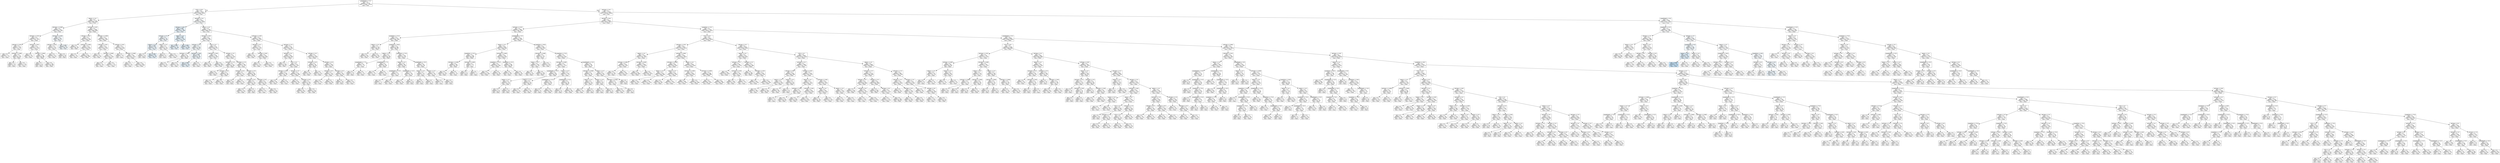 digraph Tree {
node [shape=box, style="filled", color="black"] ;
0 [label="graphDepth <= 3.5\ngini = 0.5\nsamples = 25791\nvalue = [12881, 12910]\nclass = True", fillcolor="#ffffff"] ;
1 [label="CCR <= 0.55\ngini = 0.5\nsamples = 3829\nvalue = [1903, 1926]\nclass = True", fillcolor="#fdfeff"] ;
0 -> 1 [labeldistance=2.5, labelangle=45, headlabel="True"] ;
2 [label="nbproc <= 4.5\ngini = 0.5\nsamples = 1770\nvalue = [884, 886]\nclass = True", fillcolor="#ffffff"] ;
1 -> 2 ;
3 [label="sdComm <= 0.065\ngini = 0.5\nsamples = 474\nvalue = [236, 238]\nclass = True", fillcolor="#fdfeff"] ;
2 -> 3 ;
4 [label="sdComm <= 0.02\ngini = 0.5\nsamples = 374\nvalue = [187, 187]\nclass = False", fillcolor="#ffffff"] ;
3 -> 4 ;
5 [label="sdComp <= 0.02\ngini = 0.5\nsamples = 146\nvalue = [73, 73]\nclass = False", fillcolor="#ffffff"] ;
4 -> 5 ;
6 [label="gini = 0.5\nsamples = 22\nvalue = [11, 11]\nclass = False", fillcolor="#ffffff"] ;
5 -> 6 ;
7 [label="sdComp <= 0.065\ngini = 0.5\nsamples = 124\nvalue = [62, 62]\nclass = False", fillcolor="#ffffff"] ;
5 -> 7 ;
8 [label="gini = 0.5\nsamples = 10\nvalue = [5, 5]\nclass = False", fillcolor="#ffffff"] ;
7 -> 8 ;
9 [label="gini = 0.5\nsamples = 114\nvalue = [57, 57]\nclass = False", fillcolor="#ffffff"] ;
7 -> 9 ;
10 [label="sdComp <= 0.02\ngini = 0.5\nsamples = 228\nvalue = [114, 114]\nclass = False", fillcolor="#ffffff"] ;
4 -> 10 ;
11 [label="gini = 0.5\nsamples = 30\nvalue = [15, 15]\nclass = False", fillcolor="#ffffff"] ;
10 -> 11 ;
12 [label="sdComp <= 0.065\ngini = 0.5\nsamples = 198\nvalue = [99, 99]\nclass = False", fillcolor="#ffffff"] ;
10 -> 12 ;
13 [label="gini = 0.5\nsamples = 12\nvalue = [6, 6]\nclass = False", fillcolor="#ffffff"] ;
12 -> 13 ;
14 [label="gini = 0.5\nsamples = 186\nvalue = [93, 93]\nclass = False", fillcolor="#ffffff"] ;
12 -> 14 ;
15 [label="sdComp <= 0.065\ngini = 0.5\nsamples = 100\nvalue = [49, 51]\nclass = True", fillcolor="#f7fbfe"] ;
3 -> 15 ;
16 [label="sdComp <= 0.02\ngini = 0.5\nsamples = 38\nvalue = [19, 19]\nclass = False", fillcolor="#ffffff"] ;
15 -> 16 ;
17 [label="gini = 0.5\nsamples = 20\nvalue = [10, 10]\nclass = False", fillcolor="#ffffff"] ;
16 -> 17 ;
18 [label="gini = 0.5\nsamples = 18\nvalue = [9, 9]\nclass = False", fillcolor="#ffffff"] ;
16 -> 18 ;
19 [label="gini = 0.499\nsamples = 62\nvalue = [30, 32]\nclass = True", fillcolor="#f3f9fd"] ;
15 -> 19 ;
20 [label="sdComm <= 0.02\ngini = 0.5\nsamples = 1296\nvalue = [648, 648]\nclass = False", fillcolor="#ffffff"] ;
2 -> 20 ;
21 [label="sdComp <= 0.02\ngini = 0.5\nsamples = 512\nvalue = [256, 256]\nclass = False", fillcolor="#ffffff"] ;
20 -> 21 ;
22 [label="gini = 0.5\nsamples = 72\nvalue = [36, 36]\nclass = False", fillcolor="#ffffff"] ;
21 -> 22 ;
23 [label="sdComp <= 0.065\ngini = 0.5\nsamples = 440\nvalue = [220, 220]\nclass = False", fillcolor="#ffffff"] ;
21 -> 23 ;
24 [label="gini = 0.5\nsamples = 24\nvalue = [12, 12]\nclass = False", fillcolor="#ffffff"] ;
23 -> 24 ;
25 [label="gini = 0.5\nsamples = 416\nvalue = [208, 208]\nclass = False", fillcolor="#ffffff"] ;
23 -> 25 ;
26 [label="sdComm <= 0.065\ngini = 0.5\nsamples = 784\nvalue = [392, 392]\nclass = False", fillcolor="#ffffff"] ;
20 -> 26 ;
27 [label="sdComp <= 0.02\ngini = 0.5\nsamples = 308\nvalue = [154, 154]\nclass = False", fillcolor="#ffffff"] ;
26 -> 27 ;
28 [label="gini = 0.5\nsamples = 32\nvalue = [16, 16]\nclass = False", fillcolor="#ffffff"] ;
27 -> 28 ;
29 [label="sdComp <= 0.065\ngini = 0.5\nsamples = 276\nvalue = [138, 138]\nclass = False", fillcolor="#ffffff"] ;
27 -> 29 ;
30 [label="gini = 0.5\nsamples = 54\nvalue = [27, 27]\nclass = False", fillcolor="#ffffff"] ;
29 -> 30 ;
31 [label="gini = 0.5\nsamples = 222\nvalue = [111, 111]\nclass = False", fillcolor="#ffffff"] ;
29 -> 31 ;
32 [label="sdComp <= 0.02\ngini = 0.5\nsamples = 476\nvalue = [238, 238]\nclass = False", fillcolor="#ffffff"] ;
26 -> 32 ;
33 [label="gini = 0.5\nsamples = 14\nvalue = [7, 7]\nclass = False", fillcolor="#ffffff"] ;
32 -> 33 ;
34 [label="sdComp <= 0.065\ngini = 0.5\nsamples = 462\nvalue = [231, 231]\nclass = False", fillcolor="#ffffff"] ;
32 -> 34 ;
35 [label="gini = 0.5\nsamples = 74\nvalue = [37, 37]\nclass = False", fillcolor="#ffffff"] ;
34 -> 35 ;
36 [label="gini = 0.5\nsamples = 388\nvalue = [194, 194]\nclass = False", fillcolor="#ffffff"] ;
34 -> 36 ;
37 [label="sdComm <= 0.2\ngini = 0.5\nsamples = 2059\nvalue = [1019, 1040]\nclass = True", fillcolor="#fbfdfe"] ;
1 -> 37 ;
38 [label="sdComp <= 0.65\ngini = 0.499\nsamples = 319\nvalue = [151, 168]\nclass = True", fillcolor="#ebf5fc"] ;
37 -> 38 ;
39 [label="sdComp <= 0.2\ngini = 0.5\nsamples = 78\nvalue = [38, 40]\nclass = True", fillcolor="#f5fafe"] ;
38 -> 39 ;
40 [label="nbproc <= 4.5\ngini = 0.499\nsamples = 46\nvalue = [22, 24]\nclass = True", fillcolor="#eff7fd"] ;
39 -> 40 ;
41 [label="gini = 0.5\nsamples = 12\nvalue = [6, 6]\nclass = False", fillcolor="#ffffff"] ;
40 -> 41 ;
42 [label="gini = 0.498\nsamples = 34\nvalue = [16, 18]\nclass = True", fillcolor="#e9f4fc"] ;
40 -> 42 ;
43 [label="nbproc <= 4.5\ngini = 0.5\nsamples = 32\nvalue = [16, 16]\nclass = False", fillcolor="#ffffff"] ;
39 -> 43 ;
44 [label="gini = 0.5\nsamples = 6\nvalue = [3, 3]\nclass = False", fillcolor="#ffffff"] ;
43 -> 44 ;
45 [label="gini = 0.5\nsamples = 26\nvalue = [13, 13]\nclass = False", fillcolor="#ffffff"] ;
43 -> 45 ;
46 [label="nbproc <= 4.5\ngini = 0.498\nsamples = 241\nvalue = [113, 128]\nclass = True", fillcolor="#e8f4fc"] ;
38 -> 46 ;
47 [label="gini = 0.499\nsamples = 74\nvalue = [35, 39]\nclass = True", fillcolor="#ebf5fc"] ;
46 -> 47 ;
48 [label="gini = 0.498\nsamples = 167\nvalue = [78, 89]\nclass = True", fillcolor="#e7f3fc"] ;
46 -> 48 ;
49 [label="nbproc <= 4.5\ngini = 0.5\nsamples = 1740\nvalue = [868, 872]\nclass = True", fillcolor="#feffff"] ;
37 -> 49 ;
50 [label="sdComp <= 0.65\ngini = 0.5\nsamples = 658\nvalue = [327, 331]\nclass = True", fillcolor="#fdfeff"] ;
49 -> 50 ;
51 [label="sdComp <= 0.2\ngini = 0.5\nsamples = 118\nvalue = [58, 60]\nclass = True", fillcolor="#f8fcfe"] ;
50 -> 51 ;
52 [label="sdComm <= 0.65\ngini = 0.5\nsamples = 60\nvalue = [30, 30]\nclass = False", fillcolor="#ffffff"] ;
51 -> 52 ;
53 [label="gini = 0.5\nsamples = 30\nvalue = [15, 15]\nclass = False", fillcolor="#ffffff"] ;
52 -> 53 ;
54 [label="gini = 0.5\nsamples = 30\nvalue = [15, 15]\nclass = False", fillcolor="#ffffff"] ;
52 -> 54 ;
55 [label="sdComm <= 0.65\ngini = 0.499\nsamples = 58\nvalue = [28, 30]\nclass = True", fillcolor="#f2f8fd"] ;
51 -> 55 ;
56 [label="gini = 0.498\nsamples = 34\nvalue = [16, 18]\nclass = True", fillcolor="#e9f4fc"] ;
55 -> 56 ;
57 [label="gini = 0.5\nsamples = 24\nvalue = [12, 12]\nclass = False", fillcolor="#ffffff"] ;
55 -> 57 ;
58 [label="CCR <= 5.5\ngini = 0.5\nsamples = 540\nvalue = [269, 271]\nclass = True", fillcolor="#fefeff"] ;
50 -> 58 ;
59 [label="sdComm <= 0.65\ngini = 0.5\nsamples = 288\nvalue = [143, 145]\nclass = True", fillcolor="#fcfeff"] ;
58 -> 59 ;
60 [label="gini = 0.5\nsamples = 88\nvalue = [44, 44]\nclass = False", fillcolor="#ffffff"] ;
59 -> 60 ;
61 [label="gini = 0.5\nsamples = 200\nvalue = [99, 101]\nclass = True", fillcolor="#fbfdfe"] ;
59 -> 61 ;
62 [label="sdComp <= 2.0\ngini = 0.5\nsamples = 252\nvalue = [126, 126]\nclass = False", fillcolor="#ffffff"] ;
58 -> 62 ;
63 [label="sdComm <= 2.0\ngini = 0.5\nsamples = 112\nvalue = [56, 56]\nclass = False", fillcolor="#ffffff"] ;
62 -> 63 ;
64 [label="gini = 0.5\nsamples = 36\nvalue = [18, 18]\nclass = False", fillcolor="#ffffff"] ;
63 -> 64 ;
65 [label="sdComm <= 6.5\ngini = 0.5\nsamples = 76\nvalue = [38, 38]\nclass = False", fillcolor="#ffffff"] ;
63 -> 65 ;
66 [label="gini = 0.5\nsamples = 36\nvalue = [18, 18]\nclass = False", fillcolor="#ffffff"] ;
65 -> 66 ;
67 [label="gini = 0.5\nsamples = 40\nvalue = [20, 20]\nclass = False", fillcolor="#ffffff"] ;
65 -> 67 ;
68 [label="sdComm <= 2.0\ngini = 0.5\nsamples = 140\nvalue = [70, 70]\nclass = False", fillcolor="#ffffff"] ;
62 -> 68 ;
69 [label="sdComp <= 6.5\ngini = 0.5\nsamples = 42\nvalue = [21, 21]\nclass = False", fillcolor="#ffffff"] ;
68 -> 69 ;
70 [label="gini = 0.5\nsamples = 18\nvalue = [9, 9]\nclass = False", fillcolor="#ffffff"] ;
69 -> 70 ;
71 [label="gini = 0.5\nsamples = 24\nvalue = [12, 12]\nclass = False", fillcolor="#ffffff"] ;
69 -> 71 ;
72 [label="sdComm <= 6.5\ngini = 0.5\nsamples = 98\nvalue = [49, 49]\nclass = False", fillcolor="#ffffff"] ;
68 -> 72 ;
73 [label="sdComp <= 6.5\ngini = 0.5\nsamples = 32\nvalue = [16, 16]\nclass = False", fillcolor="#ffffff"] ;
72 -> 73 ;
74 [label="gini = 0.5\nsamples = 20\nvalue = [10, 10]\nclass = False", fillcolor="#ffffff"] ;
73 -> 74 ;
75 [label="gini = 0.5\nsamples = 12\nvalue = [6, 6]\nclass = False", fillcolor="#ffffff"] ;
73 -> 75 ;
76 [label="sdComp <= 6.5\ngini = 0.5\nsamples = 66\nvalue = [33, 33]\nclass = False", fillcolor="#ffffff"] ;
72 -> 76 ;
77 [label="gini = 0.5\nsamples = 34\nvalue = [17, 17]\nclass = False", fillcolor="#ffffff"] ;
76 -> 77 ;
78 [label="gini = 0.5\nsamples = 32\nvalue = [16, 16]\nclass = False", fillcolor="#ffffff"] ;
76 -> 78 ;
79 [label="sdComm <= 0.65\ngini = 0.5\nsamples = 1082\nvalue = [541, 541]\nclass = False", fillcolor="#ffffff"] ;
49 -> 79 ;
80 [label="sdComp <= 0.2\ngini = 0.5\nsamples = 374\nvalue = [187, 187]\nclass = False", fillcolor="#ffffff"] ;
79 -> 80 ;
81 [label="gini = 0.5\nsamples = 38\nvalue = [19, 19]\nclass = False", fillcolor="#ffffff"] ;
80 -> 81 ;
82 [label="sdComp <= 0.65\ngini = 0.5\nsamples = 336\nvalue = [168, 168]\nclass = False", fillcolor="#ffffff"] ;
80 -> 82 ;
83 [label="gini = 0.5\nsamples = 24\nvalue = [12, 12]\nclass = False", fillcolor="#ffffff"] ;
82 -> 83 ;
84 [label="gini = 0.5\nsamples = 312\nvalue = [156, 156]\nclass = False", fillcolor="#ffffff"] ;
82 -> 84 ;
85 [label="sdComm <= 2.0\ngini = 0.5\nsamples = 708\nvalue = [354, 354]\nclass = False", fillcolor="#ffffff"] ;
79 -> 85 ;
86 [label="sdComp <= 0.2\ngini = 0.5\nsamples = 492\nvalue = [246, 246]\nclass = False", fillcolor="#ffffff"] ;
85 -> 86 ;
87 [label="gini = 0.5\nsamples = 118\nvalue = [59, 59]\nclass = False", fillcolor="#ffffff"] ;
86 -> 87 ;
88 [label="CCR <= 5.5\ngini = 0.5\nsamples = 374\nvalue = [187, 187]\nclass = False", fillcolor="#ffffff"] ;
86 -> 88 ;
89 [label="sdComp <= 0.65\ngini = 0.5\nsamples = 158\nvalue = [79, 79]\nclass = False", fillcolor="#ffffff"] ;
88 -> 89 ;
90 [label="gini = 0.5\nsamples = 64\nvalue = [32, 32]\nclass = False", fillcolor="#ffffff"] ;
89 -> 90 ;
91 [label="gini = 0.5\nsamples = 94\nvalue = [47, 47]\nclass = False", fillcolor="#ffffff"] ;
89 -> 91 ;
92 [label="sdComp <= 2.0\ngini = 0.5\nsamples = 216\nvalue = [108, 108]\nclass = False", fillcolor="#ffffff"] ;
88 -> 92 ;
93 [label="gini = 0.5\nsamples = 64\nvalue = [32, 32]\nclass = False", fillcolor="#ffffff"] ;
92 -> 93 ;
94 [label="sdComp <= 6.5\ngini = 0.5\nsamples = 152\nvalue = [76, 76]\nclass = False", fillcolor="#ffffff"] ;
92 -> 94 ;
95 [label="gini = 0.5\nsamples = 40\nvalue = [20, 20]\nclass = False", fillcolor="#ffffff"] ;
94 -> 95 ;
96 [label="gini = 0.5\nsamples = 112\nvalue = [56, 56]\nclass = False", fillcolor="#ffffff"] ;
94 -> 96 ;
97 [label="sdComp <= 2.0\ngini = 0.5\nsamples = 216\nvalue = [108, 108]\nclass = False", fillcolor="#ffffff"] ;
85 -> 97 ;
98 [label="sdComm <= 6.5\ngini = 0.5\nsamples = 58\nvalue = [29, 29]\nclass = False", fillcolor="#ffffff"] ;
97 -> 98 ;
99 [label="gini = 0.5\nsamples = 38\nvalue = [19, 19]\nclass = False", fillcolor="#ffffff"] ;
98 -> 99 ;
100 [label="gini = 0.5\nsamples = 20\nvalue = [10, 10]\nclass = False", fillcolor="#ffffff"] ;
98 -> 100 ;
101 [label="sdComm <= 6.5\ngini = 0.5\nsamples = 158\nvalue = [79, 79]\nclass = False", fillcolor="#ffffff"] ;
97 -> 101 ;
102 [label="sdComp <= 6.5\ngini = 0.5\nsamples = 110\nvalue = [55, 55]\nclass = False", fillcolor="#ffffff"] ;
101 -> 102 ;
103 [label="gini = 0.5\nsamples = 54\nvalue = [27, 27]\nclass = False", fillcolor="#ffffff"] ;
102 -> 103 ;
104 [label="gini = 0.5\nsamples = 56\nvalue = [28, 28]\nclass = False", fillcolor="#ffffff"] ;
102 -> 104 ;
105 [label="sdComp <= 6.5\ngini = 0.5\nsamples = 48\nvalue = [24, 24]\nclass = False", fillcolor="#ffffff"] ;
101 -> 105 ;
106 [label="gini = 0.5\nsamples = 18\nvalue = [9, 9]\nclass = False", fillcolor="#ffffff"] ;
105 -> 106 ;
107 [label="gini = 0.5\nsamples = 30\nvalue = [15, 15]\nclass = False", fillcolor="#ffffff"] ;
105 -> 107 ;
108 [label="sdComm <= 6.5\ngini = 0.5\nsamples = 21962\nvalue = [10978, 10984]\nclass = True", fillcolor="#ffffff"] ;
0 -> 108 [labeldistance=2.5, labelangle=-45, headlabel="False"] ;
109 [label="sdComp <= 0.02\ngini = 0.5\nsamples = 19082\nvalue = [9541, 9541]\nclass = False", fillcolor="#ffffff"] ;
108 -> 109 ;
110 [label="sdComm <= 0.02\ngini = 0.5\nsamples = 1560\nvalue = [780, 780]\nclass = False", fillcolor="#ffffff"] ;
109 -> 110 ;
111 [label="graphSize <= 22.5\ngini = 0.5\nsamples = 376\nvalue = [188, 188]\nclass = False", fillcolor="#ffffff"] ;
110 -> 111 ;
112 [label="nbproc <= 4.5\ngini = 0.5\nsamples = 178\nvalue = [89, 89]\nclass = False", fillcolor="#ffffff"] ;
111 -> 112 ;
113 [label="gini = 0.5\nsamples = 90\nvalue = [45, 45]\nclass = False", fillcolor="#ffffff"] ;
112 -> 113 ;
114 [label="gini = 0.5\nsamples = 88\nvalue = [44, 44]\nclass = False", fillcolor="#ffffff"] ;
112 -> 114 ;
115 [label="graphSize <= 40.0\ngini = 0.5\nsamples = 198\nvalue = [99, 99]\nclass = False", fillcolor="#ffffff"] ;
111 -> 115 ;
116 [label="nbproc <= 4.5\ngini = 0.5\nsamples = 92\nvalue = [46, 46]\nclass = False", fillcolor="#ffffff"] ;
115 -> 116 ;
117 [label="graphDepth <= 7.5\ngini = 0.5\nsamples = 34\nvalue = [17, 17]\nclass = False", fillcolor="#ffffff"] ;
116 -> 117 ;
118 [label="gini = 0.5\nsamples = 10\nvalue = [5, 5]\nclass = False", fillcolor="#ffffff"] ;
117 -> 118 ;
119 [label="gini = 0.5\nsamples = 24\nvalue = [12, 12]\nclass = False", fillcolor="#ffffff"] ;
117 -> 119 ;
120 [label="graphDepth <= 7.5\ngini = 0.5\nsamples = 58\nvalue = [29, 29]\nclass = False", fillcolor="#ffffff"] ;
116 -> 120 ;
121 [label="gini = 0.5\nsamples = 34\nvalue = [17, 17]\nclass = False", fillcolor="#ffffff"] ;
120 -> 121 ;
122 [label="gini = 0.5\nsamples = 24\nvalue = [12, 12]\nclass = False", fillcolor="#ffffff"] ;
120 -> 122 ;
123 [label="graphSize <= 75.0\ngini = 0.5\nsamples = 106\nvalue = [53, 53]\nclass = False", fillcolor="#ffffff"] ;
115 -> 123 ;
124 [label="nbproc <= 4.5\ngini = 0.5\nsamples = 66\nvalue = [33, 33]\nclass = False", fillcolor="#ffffff"] ;
123 -> 124 ;
125 [label="graphDepth <= 12.5\ngini = 0.5\nsamples = 22\nvalue = [11, 11]\nclass = False", fillcolor="#ffffff"] ;
124 -> 125 ;
126 [label="gini = 0.5\nsamples = 2\nvalue = [1, 1]\nclass = False", fillcolor="#ffffff"] ;
125 -> 126 ;
127 [label="gini = 0.5\nsamples = 20\nvalue = [10, 10]\nclass = False", fillcolor="#ffffff"] ;
125 -> 127 ;
128 [label="graphDepth <= 12.5\ngini = 0.5\nsamples = 44\nvalue = [22, 22]\nclass = False", fillcolor="#ffffff"] ;
124 -> 128 ;
129 [label="gini = 0.5\nsamples = 32\nvalue = [16, 16]\nclass = False", fillcolor="#ffffff"] ;
128 -> 129 ;
130 [label="gini = 0.5\nsamples = 12\nvalue = [6, 6]\nclass = False", fillcolor="#ffffff"] ;
128 -> 130 ;
131 [label="graphDepth <= 25.5\ngini = 0.5\nsamples = 40\nvalue = [20, 20]\nclass = False", fillcolor="#ffffff"] ;
123 -> 131 ;
132 [label="nbproc <= 4.5\ngini = 0.5\nsamples = 10\nvalue = [5, 5]\nclass = False", fillcolor="#ffffff"] ;
131 -> 132 ;
133 [label="gini = 0.5\nsamples = 6\nvalue = [3, 3]\nclass = False", fillcolor="#ffffff"] ;
132 -> 133 ;
134 [label="gini = 0.5\nsamples = 4\nvalue = [2, 2]\nclass = False", fillcolor="#ffffff"] ;
132 -> 134 ;
135 [label="nbproc <= 4.5\ngini = 0.5\nsamples = 30\nvalue = [15, 15]\nclass = False", fillcolor="#ffffff"] ;
131 -> 135 ;
136 [label="gini = 0.5\nsamples = 14\nvalue = [7, 7]\nclass = False", fillcolor="#ffffff"] ;
135 -> 136 ;
137 [label="gini = 0.5\nsamples = 16\nvalue = [8, 8]\nclass = False", fillcolor="#ffffff"] ;
135 -> 137 ;
138 [label="graphDepth <= 6.5\ngini = 0.5\nsamples = 1184\nvalue = [592, 592]\nclass = False", fillcolor="#ffffff"] ;
110 -> 138 ;
139 [label="nbproc <= 4.5\ngini = 0.5\nsamples = 698\nvalue = [349, 349]\nclass = False", fillcolor="#ffffff"] ;
138 -> 139 ;
140 [label="graphSize <= 22.5\ngini = 0.5\nsamples = 198\nvalue = [99, 99]\nclass = False", fillcolor="#ffffff"] ;
139 -> 140 ;
141 [label="sdComm <= 0.065\ngini = 0.5\nsamples = 184\nvalue = [92, 92]\nclass = False", fillcolor="#ffffff"] ;
140 -> 141 ;
142 [label="gini = 0.5\nsamples = 110\nvalue = [55, 55]\nclass = False", fillcolor="#ffffff"] ;
141 -> 142 ;
143 [label="gini = 0.5\nsamples = 74\nvalue = [37, 37]\nclass = False", fillcolor="#ffffff"] ;
141 -> 143 ;
144 [label="sdComm <= 0.065\ngini = 0.5\nsamples = 14\nvalue = [7, 7]\nclass = False", fillcolor="#ffffff"] ;
140 -> 144 ;
145 [label="gini = 0.5\nsamples = 12\nvalue = [6, 6]\nclass = False", fillcolor="#ffffff"] ;
144 -> 145 ;
146 [label="gini = 0.5\nsamples = 2\nvalue = [1, 1]\nclass = False", fillcolor="#ffffff"] ;
144 -> 146 ;
147 [label="sdComm <= 0.065\ngini = 0.5\nsamples = 500\nvalue = [250, 250]\nclass = False", fillcolor="#ffffff"] ;
139 -> 147 ;
148 [label="graphSize <= 22.5\ngini = 0.5\nsamples = 312\nvalue = [156, 156]\nclass = False", fillcolor="#ffffff"] ;
147 -> 148 ;
149 [label="gini = 0.5\nsamples = 276\nvalue = [138, 138]\nclass = False", fillcolor="#ffffff"] ;
148 -> 149 ;
150 [label="gini = 0.5\nsamples = 36\nvalue = [18, 18]\nclass = False", fillcolor="#ffffff"] ;
148 -> 150 ;
151 [label="graphSize <= 22.5\ngini = 0.5\nsamples = 188\nvalue = [94, 94]\nclass = False", fillcolor="#ffffff"] ;
147 -> 151 ;
152 [label="gini = 0.5\nsamples = 140\nvalue = [70, 70]\nclass = False", fillcolor="#ffffff"] ;
151 -> 152 ;
153 [label="gini = 0.5\nsamples = 48\nvalue = [24, 24]\nclass = False", fillcolor="#ffffff"] ;
151 -> 153 ;
154 [label="graphSize <= 40.0\ngini = 0.5\nsamples = 486\nvalue = [243, 243]\nclass = False", fillcolor="#ffffff"] ;
138 -> 154 ;
155 [label="sdComm <= 0.065\ngini = 0.5\nsamples = 174\nvalue = [87, 87]\nclass = False", fillcolor="#ffffff"] ;
154 -> 155 ;
156 [label="nbproc <= 4.5\ngini = 0.5\nsamples = 148\nvalue = [74, 74]\nclass = False", fillcolor="#ffffff"] ;
155 -> 156 ;
157 [label="gini = 0.5\nsamples = 32\nvalue = [16, 16]\nclass = False", fillcolor="#ffffff"] ;
156 -> 157 ;
158 [label="gini = 0.5\nsamples = 116\nvalue = [58, 58]\nclass = False", fillcolor="#ffffff"] ;
156 -> 158 ;
159 [label="gini = 0.5\nsamples = 26\nvalue = [13, 13]\nclass = False", fillcolor="#ffffff"] ;
155 -> 159 ;
160 [label="graphSize <= 75.0\ngini = 0.5\nsamples = 312\nvalue = [156, 156]\nclass = False", fillcolor="#ffffff"] ;
154 -> 160 ;
161 [label="sdComm <= 0.065\ngini = 0.5\nsamples = 222\nvalue = [111, 111]\nclass = False", fillcolor="#ffffff"] ;
160 -> 161 ;
162 [label="graphDepth <= 12.5\ngini = 0.5\nsamples = 80\nvalue = [40, 40]\nclass = False", fillcolor="#ffffff"] ;
161 -> 162 ;
163 [label="nbproc <= 4.5\ngini = 0.5\nsamples = 28\nvalue = [14, 14]\nclass = False", fillcolor="#ffffff"] ;
162 -> 163 ;
164 [label="gini = 0.5\nsamples = 12\nvalue = [6, 6]\nclass = False", fillcolor="#ffffff"] ;
163 -> 164 ;
165 [label="gini = 0.5\nsamples = 16\nvalue = [8, 8]\nclass = False", fillcolor="#ffffff"] ;
163 -> 165 ;
166 [label="nbproc <= 4.5\ngini = 0.5\nsamples = 52\nvalue = [26, 26]\nclass = False", fillcolor="#ffffff"] ;
162 -> 166 ;
167 [label="gini = 0.5\nsamples = 24\nvalue = [12, 12]\nclass = False", fillcolor="#ffffff"] ;
166 -> 167 ;
168 [label="gini = 0.5\nsamples = 28\nvalue = [14, 14]\nclass = False", fillcolor="#ffffff"] ;
166 -> 168 ;
169 [label="nbproc <= 4.5\ngini = 0.5\nsamples = 142\nvalue = [71, 71]\nclass = False", fillcolor="#ffffff"] ;
161 -> 169 ;
170 [label="graphDepth <= 12.5\ngini = 0.5\nsamples = 66\nvalue = [33, 33]\nclass = False", fillcolor="#ffffff"] ;
169 -> 170 ;
171 [label="gini = 0.5\nsamples = 6\nvalue = [3, 3]\nclass = False", fillcolor="#ffffff"] ;
170 -> 171 ;
172 [label="gini = 0.5\nsamples = 60\nvalue = [30, 30]\nclass = False", fillcolor="#ffffff"] ;
170 -> 172 ;
173 [label="graphDepth <= 12.5\ngini = 0.5\nsamples = 76\nvalue = [38, 38]\nclass = False", fillcolor="#ffffff"] ;
169 -> 173 ;
174 [label="gini = 0.5\nsamples = 8\nvalue = [4, 4]\nclass = False", fillcolor="#ffffff"] ;
173 -> 174 ;
175 [label="gini = 0.5\nsamples = 68\nvalue = [34, 34]\nclass = False", fillcolor="#ffffff"] ;
173 -> 175 ;
176 [label="graphDepth <= 25.5\ngini = 0.5\nsamples = 90\nvalue = [45, 45]\nclass = False", fillcolor="#ffffff"] ;
160 -> 176 ;
177 [label="sdComm <= 0.065\ngini = 0.5\nsamples = 50\nvalue = [25, 25]\nclass = False", fillcolor="#ffffff"] ;
176 -> 177 ;
178 [label="nbproc <= 4.5\ngini = 0.5\nsamples = 32\nvalue = [16, 16]\nclass = False", fillcolor="#ffffff"] ;
177 -> 178 ;
179 [label="gini = 0.5\nsamples = 24\nvalue = [12, 12]\nclass = False", fillcolor="#ffffff"] ;
178 -> 179 ;
180 [label="gini = 0.5\nsamples = 8\nvalue = [4, 4]\nclass = False", fillcolor="#ffffff"] ;
178 -> 180 ;
181 [label="nbproc <= 4.5\ngini = 0.5\nsamples = 18\nvalue = [9, 9]\nclass = False", fillcolor="#ffffff"] ;
177 -> 181 ;
182 [label="gini = 0.5\nsamples = 10\nvalue = [5, 5]\nclass = False", fillcolor="#ffffff"] ;
181 -> 182 ;
183 [label="gini = 0.5\nsamples = 8\nvalue = [4, 4]\nclass = False", fillcolor="#ffffff"] ;
181 -> 183 ;
184 [label="nbproc <= 4.5\ngini = 0.5\nsamples = 40\nvalue = [20, 20]\nclass = False", fillcolor="#ffffff"] ;
176 -> 184 ;
185 [label="sdComm <= 0.065\ngini = 0.5\nsamples = 24\nvalue = [12, 12]\nclass = False", fillcolor="#ffffff"] ;
184 -> 185 ;
186 [label="gini = 0.5\nsamples = 20\nvalue = [10, 10]\nclass = False", fillcolor="#ffffff"] ;
185 -> 186 ;
187 [label="gini = 0.5\nsamples = 4\nvalue = [2, 2]\nclass = False", fillcolor="#ffffff"] ;
185 -> 187 ;
188 [label="gini = 0.5\nsamples = 16\nvalue = [8, 8]\nclass = False", fillcolor="#ffffff"] ;
184 -> 188 ;
189 [label="graphSize <= 22.5\ngini = 0.5\nsamples = 17522\nvalue = [8761, 8761]\nclass = False", fillcolor="#ffffff"] ;
109 -> 189 ;
190 [label="CCR <= 0.55\ngini = 0.5\nsamples = 8832\nvalue = [4416, 4416]\nclass = False", fillcolor="#ffffff"] ;
189 -> 190 ;
191 [label="sdComm <= 0.02\ngini = 0.5\nsamples = 4828\nvalue = [2414, 2414]\nclass = False", fillcolor="#ffffff"] ;
190 -> 191 ;
192 [label="nbproc <= 4.5\ngini = 0.5\nsamples = 1564\nvalue = [782, 782]\nclass = False", fillcolor="#ffffff"] ;
191 -> 192 ;
193 [label="sdComp <= 0.065\ngini = 0.5\nsamples = 534\nvalue = [267, 267]\nclass = False", fillcolor="#ffffff"] ;
192 -> 193 ;
194 [label="gini = 0.5\nsamples = 152\nvalue = [76, 76]\nclass = False", fillcolor="#ffffff"] ;
193 -> 194 ;
195 [label="gini = 0.5\nsamples = 382\nvalue = [191, 191]\nclass = False", fillcolor="#ffffff"] ;
193 -> 195 ;
196 [label="sdComp <= 0.065\ngini = 0.5\nsamples = 1030\nvalue = [515, 515]\nclass = False", fillcolor="#ffffff"] ;
192 -> 196 ;
197 [label="gini = 0.5\nsamples = 416\nvalue = [208, 208]\nclass = False", fillcolor="#ffffff"] ;
196 -> 197 ;
198 [label="gini = 0.5\nsamples = 614\nvalue = [307, 307]\nclass = False", fillcolor="#ffffff"] ;
196 -> 198 ;
199 [label="sdComp <= 0.065\ngini = 0.5\nsamples = 3264\nvalue = [1632, 1632]\nclass = False", fillcolor="#ffffff"] ;
191 -> 199 ;
200 [label="sdComm <= 0.065\ngini = 0.5\nsamples = 632\nvalue = [316, 316]\nclass = False", fillcolor="#ffffff"] ;
199 -> 200 ;
201 [label="nbproc <= 4.5\ngini = 0.5\nsamples = 332\nvalue = [166, 166]\nclass = False", fillcolor="#ffffff"] ;
200 -> 201 ;
202 [label="gini = 0.5\nsamples = 104\nvalue = [52, 52]\nclass = False", fillcolor="#ffffff"] ;
201 -> 202 ;
203 [label="gini = 0.5\nsamples = 228\nvalue = [114, 114]\nclass = False", fillcolor="#ffffff"] ;
201 -> 203 ;
204 [label="nbproc <= 4.5\ngini = 0.5\nsamples = 300\nvalue = [150, 150]\nclass = False", fillcolor="#ffffff"] ;
200 -> 204 ;
205 [label="gini = 0.5\nsamples = 56\nvalue = [28, 28]\nclass = False", fillcolor="#ffffff"] ;
204 -> 205 ;
206 [label="gini = 0.5\nsamples = 244\nvalue = [122, 122]\nclass = False", fillcolor="#ffffff"] ;
204 -> 206 ;
207 [label="nbproc <= 4.5\ngini = 0.5\nsamples = 2632\nvalue = [1316, 1316]\nclass = False", fillcolor="#ffffff"] ;
199 -> 207 ;
208 [label="sdComm <= 0.065\ngini = 0.5\nsamples = 836\nvalue = [418, 418]\nclass = False", fillcolor="#ffffff"] ;
207 -> 208 ;
209 [label="gini = 0.5\nsamples = 464\nvalue = [232, 232]\nclass = False", fillcolor="#ffffff"] ;
208 -> 209 ;
210 [label="gini = 0.5\nsamples = 372\nvalue = [186, 186]\nclass = False", fillcolor="#ffffff"] ;
208 -> 210 ;
211 [label="sdComm <= 0.065\ngini = 0.5\nsamples = 1796\nvalue = [898, 898]\nclass = False", fillcolor="#ffffff"] ;
207 -> 211 ;
212 [label="gini = 0.5\nsamples = 814\nvalue = [407, 407]\nclass = False", fillcolor="#ffffff"] ;
211 -> 212 ;
213 [label="gini = 0.5\nsamples = 982\nvalue = [491, 491]\nclass = False", fillcolor="#ffffff"] ;
211 -> 213 ;
214 [label="sdComp <= 0.2\ngini = 0.5\nsamples = 4004\nvalue = [2002, 2002]\nclass = False", fillcolor="#ffffff"] ;
190 -> 214 ;
215 [label="nbproc <= 4.5\ngini = 0.5\nsamples = 918\nvalue = [459, 459]\nclass = False", fillcolor="#ffffff"] ;
214 -> 215 ;
216 [label="sdComm <= 0.2\ngini = 0.5\nsamples = 346\nvalue = [173, 173]\nclass = False", fillcolor="#ffffff"] ;
215 -> 216 ;
217 [label="gini = 0.5\nsamples = 206\nvalue = [103, 103]\nclass = False", fillcolor="#ffffff"] ;
216 -> 217 ;
218 [label="sdComm <= 0.65\ngini = 0.5\nsamples = 140\nvalue = [70, 70]\nclass = False", fillcolor="#ffffff"] ;
216 -> 218 ;
219 [label="gini = 0.5\nsamples = 106\nvalue = [53, 53]\nclass = False", fillcolor="#ffffff"] ;
218 -> 219 ;
220 [label="gini = 0.5\nsamples = 34\nvalue = [17, 17]\nclass = False", fillcolor="#ffffff"] ;
218 -> 220 ;
221 [label="sdComm <= 0.2\ngini = 0.5\nsamples = 572\nvalue = [286, 286]\nclass = False", fillcolor="#ffffff"] ;
215 -> 221 ;
222 [label="gini = 0.5\nsamples = 136\nvalue = [68, 68]\nclass = False", fillcolor="#ffffff"] ;
221 -> 222 ;
223 [label="sdComm <= 0.65\ngini = 0.5\nsamples = 436\nvalue = [218, 218]\nclass = False", fillcolor="#ffffff"] ;
221 -> 223 ;
224 [label="gini = 0.5\nsamples = 236\nvalue = [118, 118]\nclass = False", fillcolor="#ffffff"] ;
223 -> 224 ;
225 [label="gini = 0.5\nsamples = 200\nvalue = [100, 100]\nclass = False", fillcolor="#ffffff"] ;
223 -> 225 ;
226 [label="CCR <= 5.5\ngini = 0.5\nsamples = 3086\nvalue = [1543, 1543]\nclass = False", fillcolor="#ffffff"] ;
214 -> 226 ;
227 [label="sdComm <= 0.2\ngini = 0.5\nsamples = 1440\nvalue = [720, 720]\nclass = False", fillcolor="#ffffff"] ;
226 -> 227 ;
228 [label="sdComp <= 0.65\ngini = 0.5\nsamples = 336\nvalue = [168, 168]\nclass = False", fillcolor="#ffffff"] ;
227 -> 228 ;
229 [label="nbproc <= 4.5\ngini = 0.5\nsamples = 258\nvalue = [129, 129]\nclass = False", fillcolor="#ffffff"] ;
228 -> 229 ;
230 [label="gini = 0.5\nsamples = 140\nvalue = [70, 70]\nclass = False", fillcolor="#ffffff"] ;
229 -> 230 ;
231 [label="gini = 0.5\nsamples = 118\nvalue = [59, 59]\nclass = False", fillcolor="#ffffff"] ;
229 -> 231 ;
232 [label="nbproc <= 4.5\ngini = 0.5\nsamples = 78\nvalue = [39, 39]\nclass = False", fillcolor="#ffffff"] ;
228 -> 232 ;
233 [label="gini = 0.5\nsamples = 66\nvalue = [33, 33]\nclass = False", fillcolor="#ffffff"] ;
232 -> 233 ;
234 [label="gini = 0.5\nsamples = 12\nvalue = [6, 6]\nclass = False", fillcolor="#ffffff"] ;
232 -> 234 ;
235 [label="sdComp <= 0.65\ngini = 0.5\nsamples = 1104\nvalue = [552, 552]\nclass = False", fillcolor="#ffffff"] ;
227 -> 235 ;
236 [label="nbproc <= 4.5\ngini = 0.5\nsamples = 710\nvalue = [355, 355]\nclass = False", fillcolor="#ffffff"] ;
235 -> 236 ;
237 [label="sdComm <= 0.65\ngini = 0.5\nsamples = 70\nvalue = [35, 35]\nclass = False", fillcolor="#ffffff"] ;
236 -> 237 ;
238 [label="gini = 0.5\nsamples = 14\nvalue = [7, 7]\nclass = False", fillcolor="#ffffff"] ;
237 -> 238 ;
239 [label="gini = 0.5\nsamples = 56\nvalue = [28, 28]\nclass = False", fillcolor="#ffffff"] ;
237 -> 239 ;
240 [label="sdComm <= 0.65\ngini = 0.5\nsamples = 640\nvalue = [320, 320]\nclass = False", fillcolor="#ffffff"] ;
236 -> 240 ;
241 [label="gini = 0.5\nsamples = 190\nvalue = [95, 95]\nclass = False", fillcolor="#ffffff"] ;
240 -> 241 ;
242 [label="gini = 0.5\nsamples = 450\nvalue = [225, 225]\nclass = False", fillcolor="#ffffff"] ;
240 -> 242 ;
243 [label="sdComm <= 0.65\ngini = 0.5\nsamples = 394\nvalue = [197, 197]\nclass = False", fillcolor="#ffffff"] ;
235 -> 243 ;
244 [label="nbproc <= 4.5\ngini = 0.5\nsamples = 290\nvalue = [145, 145]\nclass = False", fillcolor="#ffffff"] ;
243 -> 244 ;
245 [label="gini = 0.5\nsamples = 76\nvalue = [38, 38]\nclass = False", fillcolor="#ffffff"] ;
244 -> 245 ;
246 [label="gini = 0.5\nsamples = 214\nvalue = [107, 107]\nclass = False", fillcolor="#ffffff"] ;
244 -> 246 ;
247 [label="nbproc <= 4.5\ngini = 0.5\nsamples = 104\nvalue = [52, 52]\nclass = False", fillcolor="#ffffff"] ;
243 -> 247 ;
248 [label="gini = 0.5\nsamples = 50\nvalue = [25, 25]\nclass = False", fillcolor="#ffffff"] ;
247 -> 248 ;
249 [label="gini = 0.5\nsamples = 54\nvalue = [27, 27]\nclass = False", fillcolor="#ffffff"] ;
247 -> 249 ;
250 [label="nbproc <= 4.5\ngini = 0.5\nsamples = 1646\nvalue = [823, 823]\nclass = False", fillcolor="#ffffff"] ;
226 -> 250 ;
251 [label="sdComm <= 2.0\ngini = 0.5\nsamples = 1178\nvalue = [589, 589]\nclass = False", fillcolor="#ffffff"] ;
250 -> 251 ;
252 [label="sdComp <= 2.0\ngini = 0.5\nsamples = 618\nvalue = [309, 309]\nclass = False", fillcolor="#ffffff"] ;
251 -> 252 ;
253 [label="gini = 0.5\nsamples = 116\nvalue = [58, 58]\nclass = False", fillcolor="#ffffff"] ;
252 -> 253 ;
254 [label="sdComp <= 6.5\ngini = 0.5\nsamples = 502\nvalue = [251, 251]\nclass = False", fillcolor="#ffffff"] ;
252 -> 254 ;
255 [label="gini = 0.5\nsamples = 144\nvalue = [72, 72]\nclass = False", fillcolor="#ffffff"] ;
254 -> 255 ;
256 [label="gini = 0.5\nsamples = 358\nvalue = [179, 179]\nclass = False", fillcolor="#ffffff"] ;
254 -> 256 ;
257 [label="sdComp <= 2.0\ngini = 0.5\nsamples = 560\nvalue = [280, 280]\nclass = False", fillcolor="#ffffff"] ;
251 -> 257 ;
258 [label="gini = 0.5\nsamples = 138\nvalue = [69, 69]\nclass = False", fillcolor="#ffffff"] ;
257 -> 258 ;
259 [label="sdComp <= 6.5\ngini = 0.5\nsamples = 422\nvalue = [211, 211]\nclass = False", fillcolor="#ffffff"] ;
257 -> 259 ;
260 [label="gini = 0.5\nsamples = 224\nvalue = [112, 112]\nclass = False", fillcolor="#ffffff"] ;
259 -> 260 ;
261 [label="gini = 0.5\nsamples = 198\nvalue = [99, 99]\nclass = False", fillcolor="#ffffff"] ;
259 -> 261 ;
262 [label="sdComm <= 2.0\ngini = 0.5\nsamples = 468\nvalue = [234, 234]\nclass = False", fillcolor="#ffffff"] ;
250 -> 262 ;
263 [label="sdComp <= 2.0\ngini = 0.5\nsamples = 208\nvalue = [104, 104]\nclass = False", fillcolor="#ffffff"] ;
262 -> 263 ;
264 [label="gini = 0.5\nsamples = 52\nvalue = [26, 26]\nclass = False", fillcolor="#ffffff"] ;
263 -> 264 ;
265 [label="sdComp <= 6.5\ngini = 0.5\nsamples = 156\nvalue = [78, 78]\nclass = False", fillcolor="#ffffff"] ;
263 -> 265 ;
266 [label="gini = 0.5\nsamples = 100\nvalue = [50, 50]\nclass = False", fillcolor="#ffffff"] ;
265 -> 266 ;
267 [label="gini = 0.5\nsamples = 56\nvalue = [28, 28]\nclass = False", fillcolor="#ffffff"] ;
265 -> 267 ;
268 [label="sdComp <= 2.0\ngini = 0.5\nsamples = 260\nvalue = [130, 130]\nclass = False", fillcolor="#ffffff"] ;
262 -> 268 ;
269 [label="gini = 0.5\nsamples = 44\nvalue = [22, 22]\nclass = False", fillcolor="#ffffff"] ;
268 -> 269 ;
270 [label="sdComp <= 6.5\ngini = 0.5\nsamples = 216\nvalue = [108, 108]\nclass = False", fillcolor="#ffffff"] ;
268 -> 270 ;
271 [label="gini = 0.5\nsamples = 144\nvalue = [72, 72]\nclass = False", fillcolor="#ffffff"] ;
270 -> 271 ;
272 [label="gini = 0.5\nsamples = 72\nvalue = [36, 36]\nclass = False", fillcolor="#ffffff"] ;
270 -> 272 ;
273 [label="graphDepth <= 6.5\ngini = 0.5\nsamples = 8690\nvalue = [4345, 4345]\nclass = False", fillcolor="#ffffff"] ;
189 -> 273 ;
274 [label="CCR <= 0.55\ngini = 0.5\nsamples = 1338\nvalue = [669, 669]\nclass = False", fillcolor="#ffffff"] ;
273 -> 274 ;
275 [label="sdComm <= 0.02\ngini = 0.5\nsamples = 340\nvalue = [170, 170]\nclass = False", fillcolor="#ffffff"] ;
274 -> 275 ;
276 [label="sdComp <= 0.065\ngini = 0.5\nsamples = 96\nvalue = [48, 48]\nclass = False", fillcolor="#ffffff"] ;
275 -> 276 ;
277 [label="nbproc <= 4.5\ngini = 0.5\nsamples = 30\nvalue = [15, 15]\nclass = False", fillcolor="#ffffff"] ;
276 -> 277 ;
278 [label="gini = 0.5\nsamples = 6\nvalue = [3, 3]\nclass = False", fillcolor="#ffffff"] ;
277 -> 278 ;
279 [label="gini = 0.5\nsamples = 24\nvalue = [12, 12]\nclass = False", fillcolor="#ffffff"] ;
277 -> 279 ;
280 [label="nbproc <= 4.5\ngini = 0.5\nsamples = 66\nvalue = [33, 33]\nclass = False", fillcolor="#ffffff"] ;
276 -> 280 ;
281 [label="gini = 0.5\nsamples = 24\nvalue = [12, 12]\nclass = False", fillcolor="#ffffff"] ;
280 -> 281 ;
282 [label="gini = 0.5\nsamples = 42\nvalue = [21, 21]\nclass = False", fillcolor="#ffffff"] ;
280 -> 282 ;
283 [label="sdComm <= 0.065\ngini = 0.5\nsamples = 244\nvalue = [122, 122]\nclass = False", fillcolor="#ffffff"] ;
275 -> 283 ;
284 [label="nbproc <= 4.5\ngini = 0.5\nsamples = 114\nvalue = [57, 57]\nclass = False", fillcolor="#ffffff"] ;
283 -> 284 ;
285 [label="sdComp <= 0.065\ngini = 0.5\nsamples = 24\nvalue = [12, 12]\nclass = False", fillcolor="#ffffff"] ;
284 -> 285 ;
286 [label="gini = 0.5\nsamples = 16\nvalue = [8, 8]\nclass = False", fillcolor="#ffffff"] ;
285 -> 286 ;
287 [label="gini = 0.5\nsamples = 8\nvalue = [4, 4]\nclass = False", fillcolor="#ffffff"] ;
285 -> 287 ;
288 [label="sdComp <= 0.065\ngini = 0.5\nsamples = 90\nvalue = [45, 45]\nclass = False", fillcolor="#ffffff"] ;
284 -> 288 ;
289 [label="gini = 0.5\nsamples = 18\nvalue = [9, 9]\nclass = False", fillcolor="#ffffff"] ;
288 -> 289 ;
290 [label="gini = 0.5\nsamples = 72\nvalue = [36, 36]\nclass = False", fillcolor="#ffffff"] ;
288 -> 290 ;
291 [label="nbproc <= 4.5\ngini = 0.5\nsamples = 130\nvalue = [65, 65]\nclass = False", fillcolor="#ffffff"] ;
283 -> 291 ;
292 [label="sdComp <= 0.065\ngini = 0.5\nsamples = 20\nvalue = [10, 10]\nclass = False", fillcolor="#ffffff"] ;
291 -> 292 ;
293 [label="gini = 0.5\nsamples = 12\nvalue = [6, 6]\nclass = False", fillcolor="#ffffff"] ;
292 -> 293 ;
294 [label="gini = 0.5\nsamples = 8\nvalue = [4, 4]\nclass = False", fillcolor="#ffffff"] ;
292 -> 294 ;
295 [label="sdComp <= 0.065\ngini = 0.5\nsamples = 110\nvalue = [55, 55]\nclass = False", fillcolor="#ffffff"] ;
291 -> 295 ;
296 [label="gini = 0.5\nsamples = 28\nvalue = [14, 14]\nclass = False", fillcolor="#ffffff"] ;
295 -> 296 ;
297 [label="gini = 0.5\nsamples = 82\nvalue = [41, 41]\nclass = False", fillcolor="#ffffff"] ;
295 -> 297 ;
298 [label="sdComp <= 0.2\ngini = 0.5\nsamples = 998\nvalue = [499, 499]\nclass = False", fillcolor="#ffffff"] ;
274 -> 298 ;
299 [label="nbproc <= 4.5\ngini = 0.5\nsamples = 204\nvalue = [102, 102]\nclass = False", fillcolor="#ffffff"] ;
298 -> 299 ;
300 [label="sdComm <= 0.2\ngini = 0.5\nsamples = 46\nvalue = [23, 23]\nclass = False", fillcolor="#ffffff"] ;
299 -> 300 ;
301 [label="gini = 0.5\nsamples = 20\nvalue = [10, 10]\nclass = False", fillcolor="#ffffff"] ;
300 -> 301 ;
302 [label="sdComm <= 0.65\ngini = 0.5\nsamples = 26\nvalue = [13, 13]\nclass = False", fillcolor="#ffffff"] ;
300 -> 302 ;
303 [label="gini = 0.5\nsamples = 12\nvalue = [6, 6]\nclass = False", fillcolor="#ffffff"] ;
302 -> 303 ;
304 [label="gini = 0.5\nsamples = 14\nvalue = [7, 7]\nclass = False", fillcolor="#ffffff"] ;
302 -> 304 ;
305 [label="sdComm <= 0.2\ngini = 0.5\nsamples = 158\nvalue = [79, 79]\nclass = False", fillcolor="#ffffff"] ;
299 -> 305 ;
306 [label="gini = 0.5\nsamples = 10\nvalue = [5, 5]\nclass = False", fillcolor="#ffffff"] ;
305 -> 306 ;
307 [label="sdComm <= 0.65\ngini = 0.5\nsamples = 148\nvalue = [74, 74]\nclass = False", fillcolor="#ffffff"] ;
305 -> 307 ;
308 [label="gini = 0.5\nsamples = 46\nvalue = [23, 23]\nclass = False", fillcolor="#ffffff"] ;
307 -> 308 ;
309 [label="gini = 0.5\nsamples = 102\nvalue = [51, 51]\nclass = False", fillcolor="#ffffff"] ;
307 -> 309 ;
310 [label="sdComp <= 0.65\ngini = 0.5\nsamples = 794\nvalue = [397, 397]\nclass = False", fillcolor="#ffffff"] ;
298 -> 310 ;
311 [label="nbproc <= 4.5\ngini = 0.5\nsamples = 126\nvalue = [63, 63]\nclass = False", fillcolor="#ffffff"] ;
310 -> 311 ;
312 [label="sdComm <= 0.2\ngini = 0.5\nsamples = 28\nvalue = [14, 14]\nclass = False", fillcolor="#ffffff"] ;
311 -> 312 ;
313 [label="gini = 0.5\nsamples = 10\nvalue = [5, 5]\nclass = False", fillcolor="#ffffff"] ;
312 -> 313 ;
314 [label="sdComm <= 0.65\ngini = 0.5\nsamples = 18\nvalue = [9, 9]\nclass = False", fillcolor="#ffffff"] ;
312 -> 314 ;
315 [label="gini = 0.5\nsamples = 8\nvalue = [4, 4]\nclass = False", fillcolor="#ffffff"] ;
314 -> 315 ;
316 [label="gini = 0.5\nsamples = 10\nvalue = [5, 5]\nclass = False", fillcolor="#ffffff"] ;
314 -> 316 ;
317 [label="sdComm <= 0.2\ngini = 0.5\nsamples = 98\nvalue = [49, 49]\nclass = False", fillcolor="#ffffff"] ;
311 -> 317 ;
318 [label="gini = 0.5\nsamples = 8\nvalue = [4, 4]\nclass = False", fillcolor="#ffffff"] ;
317 -> 318 ;
319 [label="sdComm <= 0.65\ngini = 0.5\nsamples = 90\nvalue = [45, 45]\nclass = False", fillcolor="#ffffff"] ;
317 -> 319 ;
320 [label="gini = 0.5\nsamples = 38\nvalue = [19, 19]\nclass = False", fillcolor="#ffffff"] ;
319 -> 320 ;
321 [label="gini = 0.5\nsamples = 52\nvalue = [26, 26]\nclass = False", fillcolor="#ffffff"] ;
319 -> 321 ;
322 [label="sdComm <= 0.2\ngini = 0.5\nsamples = 668\nvalue = [334, 334]\nclass = False", fillcolor="#ffffff"] ;
310 -> 322 ;
323 [label="nbproc <= 4.5\ngini = 0.5\nsamples = 122\nvalue = [61, 61]\nclass = False", fillcolor="#ffffff"] ;
322 -> 323 ;
324 [label="gini = 0.5\nsamples = 16\nvalue = [8, 8]\nclass = False", fillcolor="#ffffff"] ;
323 -> 324 ;
325 [label="gini = 0.5\nsamples = 106\nvalue = [53, 53]\nclass = False", fillcolor="#ffffff"] ;
323 -> 325 ;
326 [label="sdComp <= 2.0\ngini = 0.5\nsamples = 546\nvalue = [273, 273]\nclass = False", fillcolor="#ffffff"] ;
322 -> 326 ;
327 [label="sdComm <= 0.65\ngini = 0.5\nsamples = 282\nvalue = [141, 141]\nclass = False", fillcolor="#ffffff"] ;
326 -> 327 ;
328 [label="nbproc <= 4.5\ngini = 0.5\nsamples = 62\nvalue = [31, 31]\nclass = False", fillcolor="#ffffff"] ;
327 -> 328 ;
329 [label="gini = 0.5\nsamples = 22\nvalue = [11, 11]\nclass = False", fillcolor="#ffffff"] ;
328 -> 329 ;
330 [label="gini = 0.5\nsamples = 40\nvalue = [20, 20]\nclass = False", fillcolor="#ffffff"] ;
328 -> 330 ;
331 [label="nbproc <= 4.5\ngini = 0.5\nsamples = 220\nvalue = [110, 110]\nclass = False", fillcolor="#ffffff"] ;
327 -> 331 ;
332 [label="CCR <= 5.5\ngini = 0.5\nsamples = 100\nvalue = [50, 50]\nclass = False", fillcolor="#ffffff"] ;
331 -> 332 ;
333 [label="gini = 0.5\nsamples = 18\nvalue = [9, 9]\nclass = False", fillcolor="#ffffff"] ;
332 -> 333 ;
334 [label="sdComm <= 2.0\ngini = 0.5\nsamples = 82\nvalue = [41, 41]\nclass = False", fillcolor="#ffffff"] ;
332 -> 334 ;
335 [label="gini = 0.5\nsamples = 40\nvalue = [20, 20]\nclass = False", fillcolor="#ffffff"] ;
334 -> 335 ;
336 [label="gini = 0.5\nsamples = 42\nvalue = [21, 21]\nclass = False", fillcolor="#ffffff"] ;
334 -> 336 ;
337 [label="sdComm <= 2.0\ngini = 0.5\nsamples = 120\nvalue = [60, 60]\nclass = False", fillcolor="#ffffff"] ;
331 -> 337 ;
338 [label="CCR <= 5.5\ngini = 0.5\nsamples = 72\nvalue = [36, 36]\nclass = False", fillcolor="#ffffff"] ;
337 -> 338 ;
339 [label="gini = 0.5\nsamples = 40\nvalue = [20, 20]\nclass = False", fillcolor="#ffffff"] ;
338 -> 339 ;
340 [label="gini = 0.5\nsamples = 32\nvalue = [16, 16]\nclass = False", fillcolor="#ffffff"] ;
338 -> 340 ;
341 [label="gini = 0.5\nsamples = 48\nvalue = [24, 24]\nclass = False", fillcolor="#ffffff"] ;
337 -> 341 ;
342 [label="nbproc <= 4.5\ngini = 0.5\nsamples = 264\nvalue = [132, 132]\nclass = False", fillcolor="#ffffff"] ;
326 -> 342 ;
343 [label="sdComm <= 2.0\ngini = 0.5\nsamples = 164\nvalue = [82, 82]\nclass = False", fillcolor="#ffffff"] ;
342 -> 343 ;
344 [label="sdComp <= 6.5\ngini = 0.5\nsamples = 56\nvalue = [28, 28]\nclass = False", fillcolor="#ffffff"] ;
343 -> 344 ;
345 [label="gini = 0.5\nsamples = 30\nvalue = [15, 15]\nclass = False", fillcolor="#ffffff"] ;
344 -> 345 ;
346 [label="gini = 0.5\nsamples = 26\nvalue = [13, 13]\nclass = False", fillcolor="#ffffff"] ;
344 -> 346 ;
347 [label="sdComp <= 6.5\ngini = 0.5\nsamples = 108\nvalue = [54, 54]\nclass = False", fillcolor="#ffffff"] ;
343 -> 347 ;
348 [label="gini = 0.5\nsamples = 84\nvalue = [42, 42]\nclass = False", fillcolor="#ffffff"] ;
347 -> 348 ;
349 [label="gini = 0.5\nsamples = 24\nvalue = [12, 12]\nclass = False", fillcolor="#ffffff"] ;
347 -> 349 ;
350 [label="sdComm <= 2.0\ngini = 0.5\nsamples = 100\nvalue = [50, 50]\nclass = False", fillcolor="#ffffff"] ;
342 -> 350 ;
351 [label="gini = 0.5\nsamples = 44\nvalue = [22, 22]\nclass = False", fillcolor="#ffffff"] ;
350 -> 351 ;
352 [label="sdComp <= 6.5\ngini = 0.5\nsamples = 56\nvalue = [28, 28]\nclass = False", fillcolor="#ffffff"] ;
350 -> 352 ;
353 [label="gini = 0.5\nsamples = 32\nvalue = [16, 16]\nclass = False", fillcolor="#ffffff"] ;
352 -> 353 ;
354 [label="gini = 0.5\nsamples = 24\nvalue = [12, 12]\nclass = False", fillcolor="#ffffff"] ;
352 -> 354 ;
355 [label="sdComp <= 0.065\ngini = 0.5\nsamples = 7352\nvalue = [3676, 3676]\nclass = False", fillcolor="#ffffff"] ;
273 -> 355 ;
356 [label="sdComm <= 0.02\ngini = 0.5\nsamples = 700\nvalue = [350, 350]\nclass = False", fillcolor="#ffffff"] ;
355 -> 356 ;
357 [label="nbproc <= 4.5\ngini = 0.5\nsamples = 248\nvalue = [124, 124]\nclass = False", fillcolor="#ffffff"] ;
356 -> 357 ;
358 [label="graphDepth <= 9.0\ngini = 0.5\nsamples = 70\nvalue = [35, 35]\nclass = False", fillcolor="#ffffff"] ;
357 -> 358 ;
359 [label="gini = 0.5\nsamples = 12\nvalue = [6, 6]\nclass = False", fillcolor="#ffffff"] ;
358 -> 359 ;
360 [label="graphDepth <= 13.5\ngini = 0.5\nsamples = 58\nvalue = [29, 29]\nclass = False", fillcolor="#ffffff"] ;
358 -> 360 ;
361 [label="gini = 0.5\nsamples = 12\nvalue = [6, 6]\nclass = False", fillcolor="#ffffff"] ;
360 -> 361 ;
362 [label="graphSize <= 75.0\ngini = 0.5\nsamples = 46\nvalue = [23, 23]\nclass = False", fillcolor="#ffffff"] ;
360 -> 362 ;
363 [label="gini = 0.5\nsamples = 12\nvalue = [6, 6]\nclass = False", fillcolor="#ffffff"] ;
362 -> 363 ;
364 [label="graphDepth <= 25.5\ngini = 0.5\nsamples = 34\nvalue = [17, 17]\nclass = False", fillcolor="#ffffff"] ;
362 -> 364 ;
365 [label="gini = 0.5\nsamples = 16\nvalue = [8, 8]\nclass = False", fillcolor="#ffffff"] ;
364 -> 365 ;
366 [label="gini = 0.5\nsamples = 18\nvalue = [9, 9]\nclass = False", fillcolor="#ffffff"] ;
364 -> 366 ;
367 [label="graphDepth <= 9.0\ngini = 0.5\nsamples = 178\nvalue = [89, 89]\nclass = False", fillcolor="#ffffff"] ;
357 -> 367 ;
368 [label="gini = 0.5\nsamples = 24\nvalue = [12, 12]\nclass = False", fillcolor="#ffffff"] ;
367 -> 368 ;
369 [label="graphDepth <= 13.5\ngini = 0.5\nsamples = 154\nvalue = [77, 77]\nclass = False", fillcolor="#ffffff"] ;
367 -> 369 ;
370 [label="gini = 0.5\nsamples = 90\nvalue = [45, 45]\nclass = False", fillcolor="#ffffff"] ;
369 -> 370 ;
371 [label="graphDepth <= 25.5\ngini = 0.5\nsamples = 64\nvalue = [32, 32]\nclass = False", fillcolor="#ffffff"] ;
369 -> 371 ;
372 [label="graphSize <= 75.0\ngini = 0.5\nsamples = 48\nvalue = [24, 24]\nclass = False", fillcolor="#ffffff"] ;
371 -> 372 ;
373 [label="gini = 0.5\nsamples = 36\nvalue = [18, 18]\nclass = False", fillcolor="#ffffff"] ;
372 -> 373 ;
374 [label="gini = 0.5\nsamples = 12\nvalue = [6, 6]\nclass = False", fillcolor="#ffffff"] ;
372 -> 374 ;
375 [label="gini = 0.5\nsamples = 16\nvalue = [8, 8]\nclass = False", fillcolor="#ffffff"] ;
371 -> 375 ;
376 [label="graphDepth <= 9.0\ngini = 0.5\nsamples = 452\nvalue = [226, 226]\nclass = False", fillcolor="#ffffff"] ;
356 -> 376 ;
377 [label="nbproc <= 4.5\ngini = 0.5\nsamples = 30\nvalue = [15, 15]\nclass = False", fillcolor="#ffffff"] ;
376 -> 377 ;
378 [label="gini = 0.5\nsamples = 12\nvalue = [6, 6]\nclass = False", fillcolor="#ffffff"] ;
377 -> 378 ;
379 [label="gini = 0.5\nsamples = 18\nvalue = [9, 9]\nclass = False", fillcolor="#ffffff"] ;
377 -> 379 ;
380 [label="sdComm <= 0.065\ngini = 0.5\nsamples = 422\nvalue = [211, 211]\nclass = False", fillcolor="#ffffff"] ;
376 -> 380 ;
381 [label="nbproc <= 4.5\ngini = 0.5\nsamples = 244\nvalue = [122, 122]\nclass = False", fillcolor="#ffffff"] ;
380 -> 381 ;
382 [label="graphSize <= 40.0\ngini = 0.5\nsamples = 66\nvalue = [33, 33]\nclass = False", fillcolor="#ffffff"] ;
381 -> 382 ;
383 [label="gini = 0.5\nsamples = 14\nvalue = [7, 7]\nclass = False", fillcolor="#ffffff"] ;
382 -> 383 ;
384 [label="graphDepth <= 25.5\ngini = 0.5\nsamples = 52\nvalue = [26, 26]\nclass = False", fillcolor="#ffffff"] ;
382 -> 384 ;
385 [label="graphSize <= 75.0\ngini = 0.5\nsamples = 42\nvalue = [21, 21]\nclass = False", fillcolor="#ffffff"] ;
384 -> 385 ;
386 [label="gini = 0.5\nsamples = 16\nvalue = [8, 8]\nclass = False", fillcolor="#ffffff"] ;
385 -> 386 ;
387 [label="gini = 0.5\nsamples = 26\nvalue = [13, 13]\nclass = False", fillcolor="#ffffff"] ;
385 -> 387 ;
388 [label="gini = 0.5\nsamples = 10\nvalue = [5, 5]\nclass = False", fillcolor="#ffffff"] ;
384 -> 388 ;
389 [label="graphDepth <= 13.5\ngini = 0.5\nsamples = 178\nvalue = [89, 89]\nclass = False", fillcolor="#ffffff"] ;
381 -> 389 ;
390 [label="gini = 0.5\nsamples = 116\nvalue = [58, 58]\nclass = False", fillcolor="#ffffff"] ;
389 -> 390 ;
391 [label="graphSize <= 75.0\ngini = 0.5\nsamples = 62\nvalue = [31, 31]\nclass = False", fillcolor="#ffffff"] ;
389 -> 391 ;
392 [label="gini = 0.5\nsamples = 26\nvalue = [13, 13]\nclass = False", fillcolor="#ffffff"] ;
391 -> 392 ;
393 [label="graphDepth <= 25.5\ngini = 0.5\nsamples = 36\nvalue = [18, 18]\nclass = False", fillcolor="#ffffff"] ;
391 -> 393 ;
394 [label="gini = 0.5\nsamples = 20\nvalue = [10, 10]\nclass = False", fillcolor="#ffffff"] ;
393 -> 394 ;
395 [label="gini = 0.5\nsamples = 16\nvalue = [8, 8]\nclass = False", fillcolor="#ffffff"] ;
393 -> 395 ;
396 [label="graphSize <= 40.0\ngini = 0.5\nsamples = 178\nvalue = [89, 89]\nclass = False", fillcolor="#ffffff"] ;
380 -> 396 ;
397 [label="nbproc <= 4.5\ngini = 0.5\nsamples = 114\nvalue = [57, 57]\nclass = False", fillcolor="#ffffff"] ;
396 -> 397 ;
398 [label="gini = 0.5\nsamples = 26\nvalue = [13, 13]\nclass = False", fillcolor="#ffffff"] ;
397 -> 398 ;
399 [label="gini = 0.5\nsamples = 88\nvalue = [44, 44]\nclass = False", fillcolor="#ffffff"] ;
397 -> 399 ;
400 [label="nbproc <= 4.5\ngini = 0.5\nsamples = 64\nvalue = [32, 32]\nclass = False", fillcolor="#ffffff"] ;
396 -> 400 ;
401 [label="graphSize <= 75.0\ngini = 0.5\nsamples = 32\nvalue = [16, 16]\nclass = False", fillcolor="#ffffff"] ;
400 -> 401 ;
402 [label="gini = 0.5\nsamples = 8\nvalue = [4, 4]\nclass = False", fillcolor="#ffffff"] ;
401 -> 402 ;
403 [label="graphDepth <= 25.5\ngini = 0.5\nsamples = 24\nvalue = [12, 12]\nclass = False", fillcolor="#ffffff"] ;
401 -> 403 ;
404 [label="gini = 0.5\nsamples = 4\nvalue = [2, 2]\nclass = False", fillcolor="#ffffff"] ;
403 -> 404 ;
405 [label="gini = 0.5\nsamples = 20\nvalue = [10, 10]\nclass = False", fillcolor="#ffffff"] ;
403 -> 405 ;
406 [label="graphDepth <= 25.5\ngini = 0.5\nsamples = 32\nvalue = [16, 16]\nclass = False", fillcolor="#ffffff"] ;
400 -> 406 ;
407 [label="gini = 0.5\nsamples = 20\nvalue = [10, 10]\nclass = False", fillcolor="#ffffff"] ;
406 -> 407 ;
408 [label="gini = 0.5\nsamples = 12\nvalue = [6, 6]\nclass = False", fillcolor="#ffffff"] ;
406 -> 408 ;
409 [label="sdComm <= 0.02\ngini = 0.5\nsamples = 6652\nvalue = [3326, 3326]\nclass = False", fillcolor="#ffffff"] ;
355 -> 409 ;
410 [label="nbproc <= 4.5\ngini = 0.5\nsamples = 428\nvalue = [214, 214]\nclass = False", fillcolor="#ffffff"] ;
409 -> 410 ;
411 [label="graphSize <= 40.0\ngini = 0.5\nsamples = 156\nvalue = [78, 78]\nclass = False", fillcolor="#ffffff"] ;
410 -> 411 ;
412 [label="gini = 0.5\nsamples = 96\nvalue = [48, 48]\nclass = False", fillcolor="#ffffff"] ;
411 -> 412 ;
413 [label="graphDepth <= 12.5\ngini = 0.5\nsamples = 60\nvalue = [30, 30]\nclass = False", fillcolor="#ffffff"] ;
411 -> 413 ;
414 [label="gini = 0.5\nsamples = 8\nvalue = [4, 4]\nclass = False", fillcolor="#ffffff"] ;
413 -> 414 ;
415 [label="graphDepth <= 25.5\ngini = 0.5\nsamples = 52\nvalue = [26, 26]\nclass = False", fillcolor="#ffffff"] ;
413 -> 415 ;
416 [label="graphSize <= 75.0\ngini = 0.5\nsamples = 40\nvalue = [20, 20]\nclass = False", fillcolor="#ffffff"] ;
415 -> 416 ;
417 [label="gini = 0.5\nsamples = 14\nvalue = [7, 7]\nclass = False", fillcolor="#ffffff"] ;
416 -> 417 ;
418 [label="gini = 0.5\nsamples = 26\nvalue = [13, 13]\nclass = False", fillcolor="#ffffff"] ;
416 -> 418 ;
419 [label="gini = 0.5\nsamples = 12\nvalue = [6, 6]\nclass = False", fillcolor="#ffffff"] ;
415 -> 419 ;
420 [label="graphDepth <= 9.0\ngini = 0.5\nsamples = 272\nvalue = [136, 136]\nclass = False", fillcolor="#ffffff"] ;
410 -> 420 ;
421 [label="gini = 0.5\nsamples = 16\nvalue = [8, 8]\nclass = False", fillcolor="#ffffff"] ;
420 -> 421 ;
422 [label="graphSize <= 40.0\ngini = 0.5\nsamples = 256\nvalue = [128, 128]\nclass = False", fillcolor="#ffffff"] ;
420 -> 422 ;
423 [label="gini = 0.5\nsamples = 202\nvalue = [101, 101]\nclass = False", fillcolor="#ffffff"] ;
422 -> 423 ;
424 [label="graphDepth <= 25.5\ngini = 0.5\nsamples = 54\nvalue = [27, 27]\nclass = False", fillcolor="#ffffff"] ;
422 -> 424 ;
425 [label="graphSize <= 75.0\ngini = 0.5\nsamples = 36\nvalue = [18, 18]\nclass = False", fillcolor="#ffffff"] ;
424 -> 425 ;
426 [label="gini = 0.5\nsamples = 24\nvalue = [12, 12]\nclass = False", fillcolor="#ffffff"] ;
425 -> 426 ;
427 [label="gini = 0.5\nsamples = 12\nvalue = [6, 6]\nclass = False", fillcolor="#ffffff"] ;
425 -> 427 ;
428 [label="gini = 0.5\nsamples = 18\nvalue = [9, 9]\nclass = False", fillcolor="#ffffff"] ;
424 -> 428 ;
429 [label="graphSize <= 40.0\ngini = 0.5\nsamples = 6224\nvalue = [3112, 3112]\nclass = False", fillcolor="#ffffff"] ;
409 -> 429 ;
430 [label="CCR <= 0.55\ngini = 0.5\nsamples = 2048\nvalue = [1024, 1024]\nclass = False", fillcolor="#ffffff"] ;
429 -> 430 ;
431 [label="nbproc <= 4.5\ngini = 0.5\nsamples = 202\nvalue = [101, 101]\nclass = False", fillcolor="#ffffff"] ;
430 -> 431 ;
432 [label="sdComm <= 0.065\ngini = 0.5\nsamples = 64\nvalue = [32, 32]\nclass = False", fillcolor="#ffffff"] ;
431 -> 432 ;
433 [label="gini = 0.5\nsamples = 44\nvalue = [22, 22]\nclass = False", fillcolor="#ffffff"] ;
432 -> 433 ;
434 [label="gini = 0.5\nsamples = 20\nvalue = [10, 10]\nclass = False", fillcolor="#ffffff"] ;
432 -> 434 ;
435 [label="sdComm <= 0.065\ngini = 0.5\nsamples = 138\nvalue = [69, 69]\nclass = False", fillcolor="#ffffff"] ;
431 -> 435 ;
436 [label="gini = 0.5\nsamples = 64\nvalue = [32, 32]\nclass = False", fillcolor="#ffffff"] ;
435 -> 436 ;
437 [label="gini = 0.5\nsamples = 74\nvalue = [37, 37]\nclass = False", fillcolor="#ffffff"] ;
435 -> 437 ;
438 [label="sdComp <= 0.2\ngini = 0.5\nsamples = 1846\nvalue = [923, 923]\nclass = False", fillcolor="#ffffff"] ;
430 -> 438 ;
439 [label="sdComm <= 0.2\ngini = 0.5\nsamples = 272\nvalue = [136, 136]\nclass = False", fillcolor="#ffffff"] ;
438 -> 439 ;
440 [label="nbproc <= 4.5\ngini = 0.5\nsamples = 66\nvalue = [33, 33]\nclass = False", fillcolor="#ffffff"] ;
439 -> 440 ;
441 [label="gini = 0.5\nsamples = 28\nvalue = [14, 14]\nclass = False", fillcolor="#ffffff"] ;
440 -> 441 ;
442 [label="gini = 0.5\nsamples = 38\nvalue = [19, 19]\nclass = False", fillcolor="#ffffff"] ;
440 -> 442 ;
443 [label="sdComm <= 0.65\ngini = 0.5\nsamples = 206\nvalue = [103, 103]\nclass = False", fillcolor="#ffffff"] ;
439 -> 443 ;
444 [label="nbproc <= 4.5\ngini = 0.5\nsamples = 98\nvalue = [49, 49]\nclass = False", fillcolor="#ffffff"] ;
443 -> 444 ;
445 [label="gini = 0.5\nsamples = 44\nvalue = [22, 22]\nclass = False", fillcolor="#ffffff"] ;
444 -> 445 ;
446 [label="gini = 0.5\nsamples = 54\nvalue = [27, 27]\nclass = False", fillcolor="#ffffff"] ;
444 -> 446 ;
447 [label="nbproc <= 4.5\ngini = 0.5\nsamples = 108\nvalue = [54, 54]\nclass = False", fillcolor="#ffffff"] ;
443 -> 447 ;
448 [label="gini = 0.5\nsamples = 28\nvalue = [14, 14]\nclass = False", fillcolor="#ffffff"] ;
447 -> 448 ;
449 [label="gini = 0.5\nsamples = 80\nvalue = [40, 40]\nclass = False", fillcolor="#ffffff"] ;
447 -> 449 ;
450 [label="sdComp <= 0.65\ngini = 0.5\nsamples = 1574\nvalue = [787, 787]\nclass = False", fillcolor="#ffffff"] ;
438 -> 450 ;
451 [label="sdComm <= 0.2\ngini = 0.5\nsamples = 318\nvalue = [159, 159]\nclass = False", fillcolor="#ffffff"] ;
450 -> 451 ;
452 [label="nbproc <= 4.5\ngini = 0.5\nsamples = 168\nvalue = [84, 84]\nclass = False", fillcolor="#ffffff"] ;
451 -> 452 ;
453 [label="gini = 0.5\nsamples = 58\nvalue = [29, 29]\nclass = False", fillcolor="#ffffff"] ;
452 -> 453 ;
454 [label="gini = 0.5\nsamples = 110\nvalue = [55, 55]\nclass = False", fillcolor="#ffffff"] ;
452 -> 454 ;
455 [label="sdComm <= 0.65\ngini = 0.5\nsamples = 150\nvalue = [75, 75]\nclass = False", fillcolor="#ffffff"] ;
451 -> 455 ;
456 [label="nbproc <= 4.5\ngini = 0.5\nsamples = 62\nvalue = [31, 31]\nclass = False", fillcolor="#ffffff"] ;
455 -> 456 ;
457 [label="gini = 0.5\nsamples = 24\nvalue = [12, 12]\nclass = False", fillcolor="#ffffff"] ;
456 -> 457 ;
458 [label="gini = 0.5\nsamples = 38\nvalue = [19, 19]\nclass = False", fillcolor="#ffffff"] ;
456 -> 458 ;
459 [label="nbproc <= 4.5\ngini = 0.5\nsamples = 88\nvalue = [44, 44]\nclass = False", fillcolor="#ffffff"] ;
455 -> 459 ;
460 [label="gini = 0.5\nsamples = 52\nvalue = [26, 26]\nclass = False", fillcolor="#ffffff"] ;
459 -> 460 ;
461 [label="gini = 0.5\nsamples = 36\nvalue = [18, 18]\nclass = False", fillcolor="#ffffff"] ;
459 -> 461 ;
462 [label="CCR <= 5.5\ngini = 0.5\nsamples = 1256\nvalue = [628, 628]\nclass = False", fillcolor="#ffffff"] ;
450 -> 462 ;
463 [label="sdComm <= 0.2\ngini = 0.5\nsamples = 154\nvalue = [77, 77]\nclass = False", fillcolor="#ffffff"] ;
462 -> 463 ;
464 [label="nbproc <= 4.5\ngini = 0.5\nsamples = 46\nvalue = [23, 23]\nclass = False", fillcolor="#ffffff"] ;
463 -> 464 ;
465 [label="gini = 0.5\nsamples = 18\nvalue = [9, 9]\nclass = False", fillcolor="#ffffff"] ;
464 -> 465 ;
466 [label="gini = 0.5\nsamples = 28\nvalue = [14, 14]\nclass = False", fillcolor="#ffffff"] ;
464 -> 466 ;
467 [label="sdComm <= 0.65\ngini = 0.5\nsamples = 108\nvalue = [54, 54]\nclass = False", fillcolor="#ffffff"] ;
463 -> 467 ;
468 [label="nbproc <= 4.5\ngini = 0.5\nsamples = 36\nvalue = [18, 18]\nclass = False", fillcolor="#ffffff"] ;
467 -> 468 ;
469 [label="gini = 0.5\nsamples = 18\nvalue = [9, 9]\nclass = False", fillcolor="#ffffff"] ;
468 -> 469 ;
470 [label="gini = 0.5\nsamples = 18\nvalue = [9, 9]\nclass = False", fillcolor="#ffffff"] ;
468 -> 470 ;
471 [label="nbproc <= 4.5\ngini = 0.5\nsamples = 72\nvalue = [36, 36]\nclass = False", fillcolor="#ffffff"] ;
467 -> 471 ;
472 [label="gini = 0.5\nsamples = 50\nvalue = [25, 25]\nclass = False", fillcolor="#ffffff"] ;
471 -> 472 ;
473 [label="gini = 0.5\nsamples = 22\nvalue = [11, 11]\nclass = False", fillcolor="#ffffff"] ;
471 -> 473 ;
474 [label="nbproc <= 4.5\ngini = 0.5\nsamples = 1102\nvalue = [551, 551]\nclass = False", fillcolor="#ffffff"] ;
462 -> 474 ;
475 [label="sdComp <= 2.0\ngini = 0.5\nsamples = 498\nvalue = [249, 249]\nclass = False", fillcolor="#ffffff"] ;
474 -> 475 ;
476 [label="sdComm <= 2.0\ngini = 0.5\nsamples = 128\nvalue = [64, 64]\nclass = False", fillcolor="#ffffff"] ;
475 -> 476 ;
477 [label="gini = 0.5\nsamples = 90\nvalue = [45, 45]\nclass = False", fillcolor="#ffffff"] ;
476 -> 477 ;
478 [label="gini = 0.5\nsamples = 38\nvalue = [19, 19]\nclass = False", fillcolor="#ffffff"] ;
476 -> 478 ;
479 [label="sdComm <= 2.0\ngini = 0.5\nsamples = 370\nvalue = [185, 185]\nclass = False", fillcolor="#ffffff"] ;
475 -> 479 ;
480 [label="sdComp <= 6.5\ngini = 0.5\nsamples = 150\nvalue = [75, 75]\nclass = False", fillcolor="#ffffff"] ;
479 -> 480 ;
481 [label="gini = 0.5\nsamples = 64\nvalue = [32, 32]\nclass = False", fillcolor="#ffffff"] ;
480 -> 481 ;
482 [label="gini = 0.5\nsamples = 86\nvalue = [43, 43]\nclass = False", fillcolor="#ffffff"] ;
480 -> 482 ;
483 [label="sdComp <= 6.5\ngini = 0.5\nsamples = 220\nvalue = [110, 110]\nclass = False", fillcolor="#ffffff"] ;
479 -> 483 ;
484 [label="gini = 0.5\nsamples = 196\nvalue = [98, 98]\nclass = False", fillcolor="#ffffff"] ;
483 -> 484 ;
485 [label="gini = 0.5\nsamples = 24\nvalue = [12, 12]\nclass = False", fillcolor="#ffffff"] ;
483 -> 485 ;
486 [label="sdComm <= 2.0\ngini = 0.5\nsamples = 604\nvalue = [302, 302]\nclass = False", fillcolor="#ffffff"] ;
474 -> 486 ;
487 [label="sdComp <= 2.0\ngini = 0.5\nsamples = 234\nvalue = [117, 117]\nclass = False", fillcolor="#ffffff"] ;
486 -> 487 ;
488 [label="gini = 0.5\nsamples = 140\nvalue = [70, 70]\nclass = False", fillcolor="#ffffff"] ;
487 -> 488 ;
489 [label="sdComp <= 6.5\ngini = 0.5\nsamples = 94\nvalue = [47, 47]\nclass = False", fillcolor="#ffffff"] ;
487 -> 489 ;
490 [label="gini = 0.5\nsamples = 52\nvalue = [26, 26]\nclass = False", fillcolor="#ffffff"] ;
489 -> 490 ;
491 [label="gini = 0.5\nsamples = 42\nvalue = [21, 21]\nclass = False", fillcolor="#ffffff"] ;
489 -> 491 ;
492 [label="sdComp <= 2.0\ngini = 0.5\nsamples = 370\nvalue = [185, 185]\nclass = False", fillcolor="#ffffff"] ;
486 -> 492 ;
493 [label="gini = 0.5\nsamples = 144\nvalue = [72, 72]\nclass = False", fillcolor="#ffffff"] ;
492 -> 493 ;
494 [label="sdComp <= 6.5\ngini = 0.5\nsamples = 226\nvalue = [113, 113]\nclass = False", fillcolor="#ffffff"] ;
492 -> 494 ;
495 [label="gini = 0.5\nsamples = 186\nvalue = [93, 93]\nclass = False", fillcolor="#ffffff"] ;
494 -> 495 ;
496 [label="gini = 0.5\nsamples = 40\nvalue = [20, 20]\nclass = False", fillcolor="#ffffff"] ;
494 -> 496 ;
497 [label="sdComp <= 0.2\ngini = 0.5\nsamples = 4176\nvalue = [2088, 2088]\nclass = False", fillcolor="#ffffff"] ;
429 -> 497 ;
498 [label="CCR <= 0.55\ngini = 0.5\nsamples = 590\nvalue = [295, 295]\nclass = False", fillcolor="#ffffff"] ;
497 -> 498 ;
499 [label="graphSize <= 75.0\ngini = 0.5\nsamples = 236\nvalue = [118, 118]\nclass = False", fillcolor="#ffffff"] ;
498 -> 499 ;
500 [label="sdComm <= 0.065\ngini = 0.5\nsamples = 140\nvalue = [70, 70]\nclass = False", fillcolor="#ffffff"] ;
499 -> 500 ;
501 [label="nbproc <= 4.5\ngini = 0.5\nsamples = 78\nvalue = [39, 39]\nclass = False", fillcolor="#ffffff"] ;
500 -> 501 ;
502 [label="graphDepth <= 12.5\ngini = 0.5\nsamples = 44\nvalue = [22, 22]\nclass = False", fillcolor="#ffffff"] ;
501 -> 502 ;
503 [label="gini = 0.5\nsamples = 30\nvalue = [15, 15]\nclass = False", fillcolor="#ffffff"] ;
502 -> 503 ;
504 [label="gini = 0.5\nsamples = 14\nvalue = [7, 7]\nclass = False", fillcolor="#ffffff"] ;
502 -> 504 ;
505 [label="graphDepth <= 12.5\ngini = 0.5\nsamples = 34\nvalue = [17, 17]\nclass = False", fillcolor="#ffffff"] ;
501 -> 505 ;
506 [label="gini = 0.5\nsamples = 6\nvalue = [3, 3]\nclass = False", fillcolor="#ffffff"] ;
505 -> 506 ;
507 [label="gini = 0.5\nsamples = 28\nvalue = [14, 14]\nclass = False", fillcolor="#ffffff"] ;
505 -> 507 ;
508 [label="nbproc <= 4.5\ngini = 0.5\nsamples = 62\nvalue = [31, 31]\nclass = False", fillcolor="#ffffff"] ;
500 -> 508 ;
509 [label="gini = 0.5\nsamples = 26\nvalue = [13, 13]\nclass = False", fillcolor="#ffffff"] ;
508 -> 509 ;
510 [label="graphDepth <= 12.5\ngini = 0.5\nsamples = 36\nvalue = [18, 18]\nclass = False", fillcolor="#ffffff"] ;
508 -> 510 ;
511 [label="gini = 0.5\nsamples = 20\nvalue = [10, 10]\nclass = False", fillcolor="#ffffff"] ;
510 -> 511 ;
512 [label="gini = 0.5\nsamples = 16\nvalue = [8, 8]\nclass = False", fillcolor="#ffffff"] ;
510 -> 512 ;
513 [label="graphDepth <= 25.5\ngini = 0.5\nsamples = 96\nvalue = [48, 48]\nclass = False", fillcolor="#ffffff"] ;
499 -> 513 ;
514 [label="sdComm <= 0.065\ngini = 0.5\nsamples = 24\nvalue = [12, 12]\nclass = False", fillcolor="#ffffff"] ;
513 -> 514 ;
515 [label="nbproc <= 4.5\ngini = 0.5\nsamples = 20\nvalue = [10, 10]\nclass = False", fillcolor="#ffffff"] ;
514 -> 515 ;
516 [label="gini = 0.5\nsamples = 16\nvalue = [8, 8]\nclass = False", fillcolor="#ffffff"] ;
515 -> 516 ;
517 [label="gini = 0.5\nsamples = 4\nvalue = [2, 2]\nclass = False", fillcolor="#ffffff"] ;
515 -> 517 ;
518 [label="gini = 0.5\nsamples = 4\nvalue = [2, 2]\nclass = False", fillcolor="#ffffff"] ;
514 -> 518 ;
519 [label="nbproc <= 4.5\ngini = 0.5\nsamples = 72\nvalue = [36, 36]\nclass = False", fillcolor="#ffffff"] ;
513 -> 519 ;
520 [label="sdComm <= 0.065\ngini = 0.5\nsamples = 36\nvalue = [18, 18]\nclass = False", fillcolor="#ffffff"] ;
519 -> 520 ;
521 [label="gini = 0.5\nsamples = 20\nvalue = [10, 10]\nclass = False", fillcolor="#ffffff"] ;
520 -> 521 ;
522 [label="gini = 0.5\nsamples = 16\nvalue = [8, 8]\nclass = False", fillcolor="#ffffff"] ;
520 -> 522 ;
523 [label="sdComm <= 0.065\ngini = 0.5\nsamples = 36\nvalue = [18, 18]\nclass = False", fillcolor="#ffffff"] ;
519 -> 523 ;
524 [label="gini = 0.5\nsamples = 24\nvalue = [12, 12]\nclass = False", fillcolor="#ffffff"] ;
523 -> 524 ;
525 [label="gini = 0.5\nsamples = 12\nvalue = [6, 6]\nclass = False", fillcolor="#ffffff"] ;
523 -> 525 ;
526 [label="sdComm <= 0.2\ngini = 0.5\nsamples = 354\nvalue = [177, 177]\nclass = False", fillcolor="#ffffff"] ;
498 -> 526 ;
527 [label="graphDepth <= 12.5\ngini = 0.5\nsamples = 114\nvalue = [57, 57]\nclass = False", fillcolor="#ffffff"] ;
526 -> 527 ;
528 [label="nbproc <= 4.5\ngini = 0.5\nsamples = 34\nvalue = [17, 17]\nclass = False", fillcolor="#ffffff"] ;
527 -> 528 ;
529 [label="gini = 0.5\nsamples = 18\nvalue = [9, 9]\nclass = False", fillcolor="#ffffff"] ;
528 -> 529 ;
530 [label="gini = 0.5\nsamples = 16\nvalue = [8, 8]\nclass = False", fillcolor="#ffffff"] ;
528 -> 530 ;
531 [label="nbproc <= 4.5\ngini = 0.5\nsamples = 80\nvalue = [40, 40]\nclass = False", fillcolor="#ffffff"] ;
527 -> 531 ;
532 [label="graphDepth <= 25.5\ngini = 0.5\nsamples = 44\nvalue = [22, 22]\nclass = False", fillcolor="#ffffff"] ;
531 -> 532 ;
533 [label="graphSize <= 75.0\ngini = 0.5\nsamples = 40\nvalue = [20, 20]\nclass = False", fillcolor="#ffffff"] ;
532 -> 533 ;
534 [label="gini = 0.5\nsamples = 28\nvalue = [14, 14]\nclass = False", fillcolor="#ffffff"] ;
533 -> 534 ;
535 [label="gini = 0.5\nsamples = 12\nvalue = [6, 6]\nclass = False", fillcolor="#ffffff"] ;
533 -> 535 ;
536 [label="gini = 0.5\nsamples = 4\nvalue = [2, 2]\nclass = False", fillcolor="#ffffff"] ;
532 -> 536 ;
537 [label="graphSize <= 75.0\ngini = 0.5\nsamples = 36\nvalue = [18, 18]\nclass = False", fillcolor="#ffffff"] ;
531 -> 537 ;
538 [label="gini = 0.5\nsamples = 32\nvalue = [16, 16]\nclass = False", fillcolor="#ffffff"] ;
537 -> 538 ;
539 [label="gini = 0.5\nsamples = 4\nvalue = [2, 2]\nclass = False", fillcolor="#ffffff"] ;
537 -> 539 ;
540 [label="graphDepth <= 12.5\ngini = 0.5\nsamples = 240\nvalue = [120, 120]\nclass = False", fillcolor="#ffffff"] ;
526 -> 540 ;
541 [label="nbproc <= 4.5\ngini = 0.5\nsamples = 56\nvalue = [28, 28]\nclass = False", fillcolor="#ffffff"] ;
540 -> 541 ;
542 [label="sdComm <= 0.65\ngini = 0.5\nsamples = 14\nvalue = [7, 7]\nclass = False", fillcolor="#ffffff"] ;
541 -> 542 ;
543 [label="gini = 0.5\nsamples = 8\nvalue = [4, 4]\nclass = False", fillcolor="#ffffff"] ;
542 -> 543 ;
544 [label="gini = 0.5\nsamples = 6\nvalue = [3, 3]\nclass = False", fillcolor="#ffffff"] ;
542 -> 544 ;
545 [label="sdComm <= 0.65\ngini = 0.5\nsamples = 42\nvalue = [21, 21]\nclass = False", fillcolor="#ffffff"] ;
541 -> 545 ;
546 [label="gini = 0.5\nsamples = 18\nvalue = [9, 9]\nclass = False", fillcolor="#ffffff"] ;
545 -> 546 ;
547 [label="gini = 0.5\nsamples = 24\nvalue = [12, 12]\nclass = False", fillcolor="#ffffff"] ;
545 -> 547 ;
548 [label="graphSize <= 75.0\ngini = 0.5\nsamples = 184\nvalue = [92, 92]\nclass = False", fillcolor="#ffffff"] ;
540 -> 548 ;
549 [label="nbproc <= 4.5\ngini = 0.5\nsamples = 100\nvalue = [50, 50]\nclass = False", fillcolor="#ffffff"] ;
548 -> 549 ;
550 [label="sdComm <= 0.65\ngini = 0.5\nsamples = 26\nvalue = [13, 13]\nclass = False", fillcolor="#ffffff"] ;
549 -> 550 ;
551 [label="gini = 0.5\nsamples = 14\nvalue = [7, 7]\nclass = False", fillcolor="#ffffff"] ;
550 -> 551 ;
552 [label="gini = 0.5\nsamples = 12\nvalue = [6, 6]\nclass = False", fillcolor="#ffffff"] ;
550 -> 552 ;
553 [label="sdComm <= 0.65\ngini = 0.5\nsamples = 74\nvalue = [37, 37]\nclass = False", fillcolor="#ffffff"] ;
549 -> 553 ;
554 [label="gini = 0.5\nsamples = 48\nvalue = [24, 24]\nclass = False", fillcolor="#ffffff"] ;
553 -> 554 ;
555 [label="gini = 0.5\nsamples = 26\nvalue = [13, 13]\nclass = False", fillcolor="#ffffff"] ;
553 -> 555 ;
556 [label="graphDepth <= 25.5\ngini = 0.5\nsamples = 84\nvalue = [42, 42]\nclass = False", fillcolor="#ffffff"] ;
548 -> 556 ;
557 [label="nbproc <= 4.5\ngini = 0.5\nsamples = 38\nvalue = [19, 19]\nclass = False", fillcolor="#ffffff"] ;
556 -> 557 ;
558 [label="gini = 0.5\nsamples = 12\nvalue = [6, 6]\nclass = False", fillcolor="#ffffff"] ;
557 -> 558 ;
559 [label="sdComm <= 0.65\ngini = 0.5\nsamples = 26\nvalue = [13, 13]\nclass = False", fillcolor="#ffffff"] ;
557 -> 559 ;
560 [label="gini = 0.5\nsamples = 14\nvalue = [7, 7]\nclass = False", fillcolor="#ffffff"] ;
559 -> 560 ;
561 [label="gini = 0.5\nsamples = 12\nvalue = [6, 6]\nclass = False", fillcolor="#ffffff"] ;
559 -> 561 ;
562 [label="nbproc <= 4.5\ngini = 0.5\nsamples = 46\nvalue = [23, 23]\nclass = False", fillcolor="#ffffff"] ;
556 -> 562 ;
563 [label="sdComm <= 0.65\ngini = 0.5\nsamples = 28\nvalue = [14, 14]\nclass = False", fillcolor="#ffffff"] ;
562 -> 563 ;
564 [label="gini = 0.5\nsamples = 12\nvalue = [6, 6]\nclass = False", fillcolor="#ffffff"] ;
563 -> 564 ;
565 [label="gini = 0.5\nsamples = 16\nvalue = [8, 8]\nclass = False", fillcolor="#ffffff"] ;
563 -> 565 ;
566 [label="sdComm <= 0.65\ngini = 0.5\nsamples = 18\nvalue = [9, 9]\nclass = False", fillcolor="#ffffff"] ;
562 -> 566 ;
567 [label="gini = 0.5\nsamples = 8\nvalue = [4, 4]\nclass = False", fillcolor="#ffffff"] ;
566 -> 567 ;
568 [label="gini = 0.5\nsamples = 10\nvalue = [5, 5]\nclass = False", fillcolor="#ffffff"] ;
566 -> 568 ;
569 [label="nbproc <= 4.5\ngini = 0.5\nsamples = 3586\nvalue = [1793, 1793]\nclass = False", fillcolor="#ffffff"] ;
497 -> 569 ;
570 [label="graphDepth <= 12.5\ngini = 0.5\nsamples = 1826\nvalue = [913, 913]\nclass = False", fillcolor="#ffffff"] ;
569 -> 570 ;
571 [label="sdComp <= 0.65\ngini = 0.5\nsamples = 258\nvalue = [129, 129]\nclass = False", fillcolor="#ffffff"] ;
570 -> 571 ;
572 [label="sdComm <= 0.2\ngini = 0.5\nsamples = 48\nvalue = [24, 24]\nclass = False", fillcolor="#ffffff"] ;
571 -> 572 ;
573 [label="gini = 0.5\nsamples = 16\nvalue = [8, 8]\nclass = False", fillcolor="#ffffff"] ;
572 -> 573 ;
574 [label="sdComm <= 0.65\ngini = 0.5\nsamples = 32\nvalue = [16, 16]\nclass = False", fillcolor="#ffffff"] ;
572 -> 574 ;
575 [label="gini = 0.5\nsamples = 22\nvalue = [11, 11]\nclass = False", fillcolor="#ffffff"] ;
574 -> 575 ;
576 [label="gini = 0.5\nsamples = 10\nvalue = [5, 5]\nclass = False", fillcolor="#ffffff"] ;
574 -> 576 ;
577 [label="sdComp <= 2.0\ngini = 0.5\nsamples = 210\nvalue = [105, 105]\nclass = False", fillcolor="#ffffff"] ;
571 -> 577 ;
578 [label="CCR <= 5.5\ngini = 0.5\nsamples = 106\nvalue = [53, 53]\nclass = False", fillcolor="#ffffff"] ;
577 -> 578 ;
579 [label="sdComm <= 0.2\ngini = 0.5\nsamples = 42\nvalue = [21, 21]\nclass = False", fillcolor="#ffffff"] ;
578 -> 579 ;
580 [label="gini = 0.5\nsamples = 20\nvalue = [10, 10]\nclass = False", fillcolor="#ffffff"] ;
579 -> 580 ;
581 [label="sdComm <= 0.65\ngini = 0.5\nsamples = 22\nvalue = [11, 11]\nclass = False", fillcolor="#ffffff"] ;
579 -> 581 ;
582 [label="gini = 0.5\nsamples = 12\nvalue = [6, 6]\nclass = False", fillcolor="#ffffff"] ;
581 -> 582 ;
583 [label="gini = 0.5\nsamples = 10\nvalue = [5, 5]\nclass = False", fillcolor="#ffffff"] ;
581 -> 583 ;
584 [label="sdComm <= 2.0\ngini = 0.5\nsamples = 64\nvalue = [32, 32]\nclass = False", fillcolor="#ffffff"] ;
578 -> 584 ;
585 [label="gini = 0.5\nsamples = 32\nvalue = [16, 16]\nclass = False", fillcolor="#ffffff"] ;
584 -> 585 ;
586 [label="gini = 0.5\nsamples = 32\nvalue = [16, 16]\nclass = False", fillcolor="#ffffff"] ;
584 -> 586 ;
587 [label="sdComm <= 2.0\ngini = 0.5\nsamples = 104\nvalue = [52, 52]\nclass = False", fillcolor="#ffffff"] ;
577 -> 587 ;
588 [label="sdComp <= 6.5\ngini = 0.5\nsamples = 58\nvalue = [29, 29]\nclass = False", fillcolor="#ffffff"] ;
587 -> 588 ;
589 [label="gini = 0.5\nsamples = 42\nvalue = [21, 21]\nclass = False", fillcolor="#ffffff"] ;
588 -> 589 ;
590 [label="gini = 0.5\nsamples = 16\nvalue = [8, 8]\nclass = False", fillcolor="#ffffff"] ;
588 -> 590 ;
591 [label="sdComp <= 6.5\ngini = 0.5\nsamples = 46\nvalue = [23, 23]\nclass = False", fillcolor="#ffffff"] ;
587 -> 591 ;
592 [label="gini = 0.5\nsamples = 36\nvalue = [18, 18]\nclass = False", fillcolor="#ffffff"] ;
591 -> 592 ;
593 [label="gini = 0.5\nsamples = 10\nvalue = [5, 5]\nclass = False", fillcolor="#ffffff"] ;
591 -> 593 ;
594 [label="graphDepth <= 25.5\ngini = 0.5\nsamples = 1568\nvalue = [784, 784]\nclass = False", fillcolor="#ffffff"] ;
570 -> 594 ;
595 [label="CCR <= 5.5\ngini = 0.5\nsamples = 1018\nvalue = [509, 509]\nclass = False", fillcolor="#ffffff"] ;
594 -> 595 ;
596 [label="sdComm <= 0.2\ngini = 0.5\nsamples = 142\nvalue = [71, 71]\nclass = False", fillcolor="#ffffff"] ;
595 -> 596 ;
597 [label="graphSize <= 75.0\ngini = 0.5\nsamples = 66\nvalue = [33, 33]\nclass = False", fillcolor="#ffffff"] ;
596 -> 597 ;
598 [label="sdComp <= 0.65\ngini = 0.5\nsamples = 22\nvalue = [11, 11]\nclass = False", fillcolor="#ffffff"] ;
597 -> 598 ;
599 [label="gini = 0.5\nsamples = 16\nvalue = [8, 8]\nclass = False", fillcolor="#ffffff"] ;
598 -> 599 ;
600 [label="gini = 0.5\nsamples = 6\nvalue = [3, 3]\nclass = False", fillcolor="#ffffff"] ;
598 -> 600 ;
601 [label="sdComp <= 0.65\ngini = 0.5\nsamples = 44\nvalue = [22, 22]\nclass = False", fillcolor="#ffffff"] ;
597 -> 601 ;
602 [label="gini = 0.5\nsamples = 28\nvalue = [14, 14]\nclass = False", fillcolor="#ffffff"] ;
601 -> 602 ;
603 [label="gini = 0.5\nsamples = 16\nvalue = [8, 8]\nclass = False", fillcolor="#ffffff"] ;
601 -> 603 ;
604 [label="graphSize <= 75.0\ngini = 0.5\nsamples = 76\nvalue = [38, 38]\nclass = False", fillcolor="#ffffff"] ;
596 -> 604 ;
605 [label="sdComp <= 0.65\ngini = 0.5\nsamples = 38\nvalue = [19, 19]\nclass = False", fillcolor="#ffffff"] ;
604 -> 605 ;
606 [label="sdComm <= 0.65\ngini = 0.5\nsamples = 26\nvalue = [13, 13]\nclass = False", fillcolor="#ffffff"] ;
605 -> 606 ;
607 [label="gini = 0.5\nsamples = 8\nvalue = [4, 4]\nclass = False", fillcolor="#ffffff"] ;
606 -> 607 ;
608 [label="gini = 0.5\nsamples = 18\nvalue = [9, 9]\nclass = False", fillcolor="#ffffff"] ;
606 -> 608 ;
609 [label="sdComm <= 0.65\ngini = 0.5\nsamples = 12\nvalue = [6, 6]\nclass = False", fillcolor="#ffffff"] ;
605 -> 609 ;
610 [label="gini = 0.5\nsamples = 4\nvalue = [2, 2]\nclass = False", fillcolor="#ffffff"] ;
609 -> 610 ;
611 [label="gini = 0.5\nsamples = 8\nvalue = [4, 4]\nclass = False", fillcolor="#ffffff"] ;
609 -> 611 ;
612 [label="sdComp <= 0.65\ngini = 0.5\nsamples = 38\nvalue = [19, 19]\nclass = False", fillcolor="#ffffff"] ;
604 -> 612 ;
613 [label="gini = 0.5\nsamples = 10\nvalue = [5, 5]\nclass = False", fillcolor="#ffffff"] ;
612 -> 613 ;
614 [label="sdComm <= 0.65\ngini = 0.5\nsamples = 28\nvalue = [14, 14]\nclass = False", fillcolor="#ffffff"] ;
612 -> 614 ;
615 [label="gini = 0.5\nsamples = 22\nvalue = [11, 11]\nclass = False", fillcolor="#ffffff"] ;
614 -> 615 ;
616 [label="gini = 0.5\nsamples = 6\nvalue = [3, 3]\nclass = False", fillcolor="#ffffff"] ;
614 -> 616 ;
617 [label="sdComp <= 2.0\ngini = 0.5\nsamples = 876\nvalue = [438, 438]\nclass = False", fillcolor="#ffffff"] ;
595 -> 617 ;
618 [label="sdComm <= 2.0\ngini = 0.5\nsamples = 334\nvalue = [167, 167]\nclass = False", fillcolor="#ffffff"] ;
617 -> 618 ;
619 [label="graphSize <= 75.0\ngini = 0.5\nsamples = 182\nvalue = [91, 91]\nclass = False", fillcolor="#ffffff"] ;
618 -> 619 ;
620 [label="gini = 0.5\nsamples = 118\nvalue = [59, 59]\nclass = False", fillcolor="#ffffff"] ;
619 -> 620 ;
621 [label="gini = 0.5\nsamples = 64\nvalue = [32, 32]\nclass = False", fillcolor="#ffffff"] ;
619 -> 621 ;
622 [label="graphSize <= 75.0\ngini = 0.5\nsamples = 152\nvalue = [76, 76]\nclass = False", fillcolor="#ffffff"] ;
618 -> 622 ;
623 [label="gini = 0.5\nsamples = 96\nvalue = [48, 48]\nclass = False", fillcolor="#ffffff"] ;
622 -> 623 ;
624 [label="gini = 0.5\nsamples = 56\nvalue = [28, 28]\nclass = False", fillcolor="#ffffff"] ;
622 -> 624 ;
625 [label="graphSize <= 75.0\ngini = 0.5\nsamples = 542\nvalue = [271, 271]\nclass = False", fillcolor="#ffffff"] ;
617 -> 625 ;
626 [label="sdComm <= 2.0\ngini = 0.5\nsamples = 446\nvalue = [223, 223]\nclass = False", fillcolor="#ffffff"] ;
625 -> 626 ;
627 [label="sdComp <= 6.5\ngini = 0.5\nsamples = 198\nvalue = [99, 99]\nclass = False", fillcolor="#ffffff"] ;
626 -> 627 ;
628 [label="gini = 0.5\nsamples = 124\nvalue = [62, 62]\nclass = False", fillcolor="#ffffff"] ;
627 -> 628 ;
629 [label="gini = 0.5\nsamples = 74\nvalue = [37, 37]\nclass = False", fillcolor="#ffffff"] ;
627 -> 629 ;
630 [label="sdComp <= 6.5\ngini = 0.5\nsamples = 248\nvalue = [124, 124]\nclass = False", fillcolor="#ffffff"] ;
626 -> 630 ;
631 [label="gini = 0.5\nsamples = 126\nvalue = [63, 63]\nclass = False", fillcolor="#ffffff"] ;
630 -> 631 ;
632 [label="gini = 0.5\nsamples = 122\nvalue = [61, 61]\nclass = False", fillcolor="#ffffff"] ;
630 -> 632 ;
633 [label="sdComp <= 6.5\ngini = 0.5\nsamples = 96\nvalue = [48, 48]\nclass = False", fillcolor="#ffffff"] ;
625 -> 633 ;
634 [label="sdComm <= 2.0\ngini = 0.5\nsamples = 52\nvalue = [26, 26]\nclass = False", fillcolor="#ffffff"] ;
633 -> 634 ;
635 [label="gini = 0.5\nsamples = 16\nvalue = [8, 8]\nclass = False", fillcolor="#ffffff"] ;
634 -> 635 ;
636 [label="gini = 0.5\nsamples = 36\nvalue = [18, 18]\nclass = False", fillcolor="#ffffff"] ;
634 -> 636 ;
637 [label="sdComm <= 2.0\ngini = 0.5\nsamples = 44\nvalue = [22, 22]\nclass = False", fillcolor="#ffffff"] ;
633 -> 637 ;
638 [label="gini = 0.5\nsamples = 24\nvalue = [12, 12]\nclass = False", fillcolor="#ffffff"] ;
637 -> 638 ;
639 [label="gini = 0.5\nsamples = 20\nvalue = [10, 10]\nclass = False", fillcolor="#ffffff"] ;
637 -> 639 ;
640 [label="CCR <= 5.5\ngini = 0.5\nsamples = 550\nvalue = [275, 275]\nclass = False", fillcolor="#ffffff"] ;
594 -> 640 ;
641 [label="sdComm <= 0.2\ngini = 0.5\nsamples = 66\nvalue = [33, 33]\nclass = False", fillcolor="#ffffff"] ;
640 -> 641 ;
642 [label="sdComp <= 0.65\ngini = 0.5\nsamples = 28\nvalue = [14, 14]\nclass = False", fillcolor="#ffffff"] ;
641 -> 642 ;
643 [label="gini = 0.5\nsamples = 12\nvalue = [6, 6]\nclass = False", fillcolor="#ffffff"] ;
642 -> 643 ;
644 [label="gini = 0.5\nsamples = 16\nvalue = [8, 8]\nclass = False", fillcolor="#ffffff"] ;
642 -> 644 ;
645 [label="sdComm <= 0.65\ngini = 0.5\nsamples = 38\nvalue = [19, 19]\nclass = False", fillcolor="#ffffff"] ;
641 -> 645 ;
646 [label="sdComp <= 0.65\ngini = 0.5\nsamples = 24\nvalue = [12, 12]\nclass = False", fillcolor="#ffffff"] ;
645 -> 646 ;
647 [label="gini = 0.5\nsamples = 22\nvalue = [11, 11]\nclass = False", fillcolor="#ffffff"] ;
646 -> 647 ;
648 [label="gini = 0.5\nsamples = 2\nvalue = [1, 1]\nclass = False", fillcolor="#ffffff"] ;
646 -> 648 ;
649 [label="sdComp <= 0.65\ngini = 0.5\nsamples = 14\nvalue = [7, 7]\nclass = False", fillcolor="#ffffff"] ;
645 -> 649 ;
650 [label="gini = 0.5\nsamples = 12\nvalue = [6, 6]\nclass = False", fillcolor="#ffffff"] ;
649 -> 650 ;
651 [label="gini = 0.5\nsamples = 2\nvalue = [1, 1]\nclass = False", fillcolor="#ffffff"] ;
649 -> 651 ;
652 [label="sdComm <= 2.0\ngini = 0.5\nsamples = 484\nvalue = [242, 242]\nclass = False", fillcolor="#ffffff"] ;
640 -> 652 ;
653 [label="sdComp <= 2.0\ngini = 0.5\nsamples = 324\nvalue = [162, 162]\nclass = False", fillcolor="#ffffff"] ;
652 -> 653 ;
654 [label="gini = 0.5\nsamples = 90\nvalue = [45, 45]\nclass = False", fillcolor="#ffffff"] ;
653 -> 654 ;
655 [label="sdComp <= 6.5\ngini = 0.5\nsamples = 234\nvalue = [117, 117]\nclass = False", fillcolor="#ffffff"] ;
653 -> 655 ;
656 [label="gini = 0.5\nsamples = 42\nvalue = [21, 21]\nclass = False", fillcolor="#ffffff"] ;
655 -> 656 ;
657 [label="gini = 0.5\nsamples = 192\nvalue = [96, 96]\nclass = False", fillcolor="#ffffff"] ;
655 -> 657 ;
658 [label="sdComp <= 2.0\ngini = 0.5\nsamples = 160\nvalue = [80, 80]\nclass = False", fillcolor="#ffffff"] ;
652 -> 658 ;
659 [label="gini = 0.5\nsamples = 76\nvalue = [38, 38]\nclass = False", fillcolor="#ffffff"] ;
658 -> 659 ;
660 [label="sdComp <= 6.5\ngini = 0.5\nsamples = 84\nvalue = [42, 42]\nclass = False", fillcolor="#ffffff"] ;
658 -> 660 ;
661 [label="gini = 0.5\nsamples = 64\nvalue = [32, 32]\nclass = False", fillcolor="#ffffff"] ;
660 -> 661 ;
662 [label="gini = 0.5\nsamples = 20\nvalue = [10, 10]\nclass = False", fillcolor="#ffffff"] ;
660 -> 662 ;
663 [label="sdComp <= 0.65\ngini = 0.5\nsamples = 1760\nvalue = [880, 880]\nclass = False", fillcolor="#ffffff"] ;
569 -> 663 ;
664 [label="sdComm <= 0.2\ngini = 0.5\nsamples = 228\nvalue = [114, 114]\nclass = False", fillcolor="#ffffff"] ;
663 -> 664 ;
665 [label="graphSize <= 75.0\ngini = 0.5\nsamples = 104\nvalue = [52, 52]\nclass = False", fillcolor="#ffffff"] ;
664 -> 665 ;
666 [label="graphDepth <= 12.5\ngini = 0.5\nsamples = 68\nvalue = [34, 34]\nclass = False", fillcolor="#ffffff"] ;
665 -> 666 ;
667 [label="gini = 0.5\nsamples = 24\nvalue = [12, 12]\nclass = False", fillcolor="#ffffff"] ;
666 -> 667 ;
668 [label="gini = 0.5\nsamples = 44\nvalue = [22, 22]\nclass = False", fillcolor="#ffffff"] ;
666 -> 668 ;
669 [label="graphDepth <= 25.5\ngini = 0.5\nsamples = 36\nvalue = [18, 18]\nclass = False", fillcolor="#ffffff"] ;
665 -> 669 ;
670 [label="gini = 0.5\nsamples = 20\nvalue = [10, 10]\nclass = False", fillcolor="#ffffff"] ;
669 -> 670 ;
671 [label="gini = 0.5\nsamples = 16\nvalue = [8, 8]\nclass = False", fillcolor="#ffffff"] ;
669 -> 671 ;
672 [label="sdComm <= 0.65\ngini = 0.5\nsamples = 124\nvalue = [62, 62]\nclass = False", fillcolor="#ffffff"] ;
664 -> 672 ;
673 [label="graphDepth <= 12.5\ngini = 0.5\nsamples = 78\nvalue = [39, 39]\nclass = False", fillcolor="#ffffff"] ;
672 -> 673 ;
674 [label="gini = 0.5\nsamples = 18\nvalue = [9, 9]\nclass = False", fillcolor="#ffffff"] ;
673 -> 674 ;
675 [label="graphDepth <= 25.5\ngini = 0.5\nsamples = 60\nvalue = [30, 30]\nclass = False", fillcolor="#ffffff"] ;
673 -> 675 ;
676 [label="graphSize <= 75.0\ngini = 0.5\nsamples = 42\nvalue = [21, 21]\nclass = False", fillcolor="#ffffff"] ;
675 -> 676 ;
677 [label="gini = 0.5\nsamples = 14\nvalue = [7, 7]\nclass = False", fillcolor="#ffffff"] ;
676 -> 677 ;
678 [label="gini = 0.5\nsamples = 28\nvalue = [14, 14]\nclass = False", fillcolor="#ffffff"] ;
676 -> 678 ;
679 [label="gini = 0.5\nsamples = 18\nvalue = [9, 9]\nclass = False", fillcolor="#ffffff"] ;
675 -> 679 ;
680 [label="graphSize <= 75.0\ngini = 0.5\nsamples = 46\nvalue = [23, 23]\nclass = False", fillcolor="#ffffff"] ;
672 -> 680 ;
681 [label="graphDepth <= 12.5\ngini = 0.5\nsamples = 32\nvalue = [16, 16]\nclass = False", fillcolor="#ffffff"] ;
680 -> 681 ;
682 [label="gini = 0.5\nsamples = 18\nvalue = [9, 9]\nclass = False", fillcolor="#ffffff"] ;
681 -> 682 ;
683 [label="gini = 0.5\nsamples = 14\nvalue = [7, 7]\nclass = False", fillcolor="#ffffff"] ;
681 -> 683 ;
684 [label="graphDepth <= 25.5\ngini = 0.5\nsamples = 14\nvalue = [7, 7]\nclass = False", fillcolor="#ffffff"] ;
680 -> 684 ;
685 [label="gini = 0.5\nsamples = 10\nvalue = [5, 5]\nclass = False", fillcolor="#ffffff"] ;
684 -> 685 ;
686 [label="gini = 0.5\nsamples = 4\nvalue = [2, 2]\nclass = False", fillcolor="#ffffff"] ;
684 -> 686 ;
687 [label="sdComm <= 0.2\ngini = 0.5\nsamples = 1532\nvalue = [766, 766]\nclass = False", fillcolor="#ffffff"] ;
663 -> 687 ;
688 [label="graphDepth <= 12.5\ngini = 0.5\nsamples = 34\nvalue = [17, 17]\nclass = False", fillcolor="#ffffff"] ;
687 -> 688 ;
689 [label="gini = 0.5\nsamples = 12\nvalue = [6, 6]\nclass = False", fillcolor="#ffffff"] ;
688 -> 689 ;
690 [label="graphSize <= 75.0\ngini = 0.5\nsamples = 22\nvalue = [11, 11]\nclass = False", fillcolor="#ffffff"] ;
688 -> 690 ;
691 [label="gini = 0.5\nsamples = 4\nvalue = [2, 2]\nclass = False", fillcolor="#ffffff"] ;
690 -> 691 ;
692 [label="graphDepth <= 25.5\ngini = 0.5\nsamples = 18\nvalue = [9, 9]\nclass = False", fillcolor="#ffffff"] ;
690 -> 692 ;
693 [label="gini = 0.5\nsamples = 14\nvalue = [7, 7]\nclass = False", fillcolor="#ffffff"] ;
692 -> 693 ;
694 [label="gini = 0.5\nsamples = 4\nvalue = [2, 2]\nclass = False", fillcolor="#ffffff"] ;
692 -> 694 ;
695 [label="sdComp <= 2.0\ngini = 0.5\nsamples = 1498\nvalue = [749, 749]\nclass = False", fillcolor="#ffffff"] ;
687 -> 695 ;
696 [label="graphDepth <= 12.5\ngini = 0.5\nsamples = 650\nvalue = [325, 325]\nclass = False", fillcolor="#ffffff"] ;
695 -> 696 ;
697 [label="CCR <= 5.5\ngini = 0.5\nsamples = 126\nvalue = [63, 63]\nclass = False", fillcolor="#ffffff"] ;
696 -> 697 ;
698 [label="sdComm <= 0.65\ngini = 0.5\nsamples = 20\nvalue = [10, 10]\nclass = False", fillcolor="#ffffff"] ;
697 -> 698 ;
699 [label="gini = 0.5\nsamples = 6\nvalue = [3, 3]\nclass = False", fillcolor="#ffffff"] ;
698 -> 699 ;
700 [label="gini = 0.5\nsamples = 14\nvalue = [7, 7]\nclass = False", fillcolor="#ffffff"] ;
698 -> 700 ;
701 [label="sdComm <= 2.0\ngini = 0.5\nsamples = 106\nvalue = [53, 53]\nclass = False", fillcolor="#ffffff"] ;
697 -> 701 ;
702 [label="gini = 0.5\nsamples = 46\nvalue = [23, 23]\nclass = False", fillcolor="#ffffff"] ;
701 -> 702 ;
703 [label="gini = 0.5\nsamples = 60\nvalue = [30, 30]\nclass = False", fillcolor="#ffffff"] ;
701 -> 703 ;
704 [label="graphSize <= 75.0\ngini = 0.5\nsamples = 524\nvalue = [262, 262]\nclass = False", fillcolor="#ffffff"] ;
696 -> 704 ;
705 [label="sdComm <= 0.65\ngini = 0.5\nsamples = 188\nvalue = [94, 94]\nclass = False", fillcolor="#ffffff"] ;
704 -> 705 ;
706 [label="gini = 0.5\nsamples = 20\nvalue = [10, 10]\nclass = False", fillcolor="#ffffff"] ;
705 -> 706 ;
707 [label="sdComm <= 2.0\ngini = 0.5\nsamples = 168\nvalue = [84, 84]\nclass = False", fillcolor="#ffffff"] ;
705 -> 707 ;
708 [label="CCR <= 5.5\ngini = 0.5\nsamples = 116\nvalue = [58, 58]\nclass = False", fillcolor="#ffffff"] ;
707 -> 708 ;
709 [label="gini = 0.5\nsamples = 12\nvalue = [6, 6]\nclass = False", fillcolor="#ffffff"] ;
708 -> 709 ;
710 [label="gini = 0.5\nsamples = 104\nvalue = [52, 52]\nclass = False", fillcolor="#ffffff"] ;
708 -> 710 ;
711 [label="gini = 0.5\nsamples = 52\nvalue = [26, 26]\nclass = False", fillcolor="#ffffff"] ;
707 -> 711 ;
712 [label="sdComm <= 0.65\ngini = 0.5\nsamples = 336\nvalue = [168, 168]\nclass = False", fillcolor="#ffffff"] ;
704 -> 712 ;
713 [label="gini = 0.5\nsamples = 8\nvalue = [4, 4]\nclass = False", fillcolor="#ffffff"] ;
712 -> 713 ;
714 [label="graphDepth <= 25.5\ngini = 0.5\nsamples = 328\nvalue = [164, 164]\nclass = False", fillcolor="#ffffff"] ;
712 -> 714 ;
715 [label="sdComm <= 2.0\ngini = 0.5\nsamples = 68\nvalue = [34, 34]\nclass = False", fillcolor="#ffffff"] ;
714 -> 715 ;
716 [label="gini = 0.5\nsamples = 20\nvalue = [10, 10]\nclass = False", fillcolor="#ffffff"] ;
715 -> 716 ;
717 [label="gini = 0.5\nsamples = 48\nvalue = [24, 24]\nclass = False", fillcolor="#ffffff"] ;
715 -> 717 ;
718 [label="sdComm <= 2.0\ngini = 0.5\nsamples = 260\nvalue = [130, 130]\nclass = False", fillcolor="#ffffff"] ;
714 -> 718 ;
719 [label="gini = 0.5\nsamples = 52\nvalue = [26, 26]\nclass = False", fillcolor="#ffffff"] ;
718 -> 719 ;
720 [label="gini = 0.5\nsamples = 208\nvalue = [104, 104]\nclass = False", fillcolor="#ffffff"] ;
718 -> 720 ;
721 [label="graphSize <= 75.0\ngini = 0.5\nsamples = 848\nvalue = [424, 424]\nclass = False", fillcolor="#ffffff"] ;
695 -> 721 ;
722 [label="sdComm <= 2.0\ngini = 0.5\nsamples = 480\nvalue = [240, 240]\nclass = False", fillcolor="#ffffff"] ;
721 -> 722 ;
723 [label="sdComp <= 6.5\ngini = 0.5\nsamples = 242\nvalue = [121, 121]\nclass = False", fillcolor="#ffffff"] ;
722 -> 723 ;
724 [label="graphDepth <= 12.5\ngini = 0.5\nsamples = 138\nvalue = [69, 69]\nclass = False", fillcolor="#ffffff"] ;
723 -> 724 ;
725 [label="gini = 0.5\nsamples = 30\nvalue = [15, 15]\nclass = False", fillcolor="#ffffff"] ;
724 -> 725 ;
726 [label="gini = 0.5\nsamples = 108\nvalue = [54, 54]\nclass = False", fillcolor="#ffffff"] ;
724 -> 726 ;
727 [label="graphDepth <= 12.5\ngini = 0.5\nsamples = 104\nvalue = [52, 52]\nclass = False", fillcolor="#ffffff"] ;
723 -> 727 ;
728 [label="gini = 0.5\nsamples = 18\nvalue = [9, 9]\nclass = False", fillcolor="#ffffff"] ;
727 -> 728 ;
729 [label="gini = 0.5\nsamples = 86\nvalue = [43, 43]\nclass = False", fillcolor="#ffffff"] ;
727 -> 729 ;
730 [label="sdComp <= 6.5\ngini = 0.5\nsamples = 238\nvalue = [119, 119]\nclass = False", fillcolor="#ffffff"] ;
722 -> 730 ;
731 [label="graphDepth <= 12.5\ngini = 0.5\nsamples = 170\nvalue = [85, 85]\nclass = False", fillcolor="#ffffff"] ;
730 -> 731 ;
732 [label="gini = 0.5\nsamples = 38\nvalue = [19, 19]\nclass = False", fillcolor="#ffffff"] ;
731 -> 732 ;
733 [label="gini = 0.5\nsamples = 132\nvalue = [66, 66]\nclass = False", fillcolor="#ffffff"] ;
731 -> 733 ;
734 [label="graphDepth <= 12.5\ngini = 0.5\nsamples = 68\nvalue = [34, 34]\nclass = False", fillcolor="#ffffff"] ;
730 -> 734 ;
735 [label="gini = 0.5\nsamples = 14\nvalue = [7, 7]\nclass = False", fillcolor="#ffffff"] ;
734 -> 735 ;
736 [label="gini = 0.5\nsamples = 54\nvalue = [27, 27]\nclass = False", fillcolor="#ffffff"] ;
734 -> 736 ;
737 [label="sdComp <= 6.5\ngini = 0.5\nsamples = 368\nvalue = [184, 184]\nclass = False", fillcolor="#ffffff"] ;
721 -> 737 ;
738 [label="sdComm <= 2.0\ngini = 0.5\nsamples = 266\nvalue = [133, 133]\nclass = False", fillcolor="#ffffff"] ;
737 -> 738 ;
739 [label="gini = 0.5\nsamples = 108\nvalue = [54, 54]\nclass = False", fillcolor="#ffffff"] ;
738 -> 739 ;
740 [label="graphDepth <= 25.5\ngini = 0.5\nsamples = 158\nvalue = [79, 79]\nclass = False", fillcolor="#ffffff"] ;
738 -> 740 ;
741 [label="gini = 0.5\nsamples = 20\nvalue = [10, 10]\nclass = False", fillcolor="#ffffff"] ;
740 -> 741 ;
742 [label="gini = 0.5\nsamples = 138\nvalue = [69, 69]\nclass = False", fillcolor="#ffffff"] ;
740 -> 742 ;
743 [label="sdComm <= 2.0\ngini = 0.5\nsamples = 102\nvalue = [51, 51]\nclass = False", fillcolor="#ffffff"] ;
737 -> 743 ;
744 [label="gini = 0.5\nsamples = 10\nvalue = [5, 5]\nclass = False", fillcolor="#ffffff"] ;
743 -> 744 ;
745 [label="graphDepth <= 25.5\ngini = 0.5\nsamples = 92\nvalue = [46, 46]\nclass = False", fillcolor="#ffffff"] ;
743 -> 745 ;
746 [label="gini = 0.5\nsamples = 52\nvalue = [26, 26]\nclass = False", fillcolor="#ffffff"] ;
745 -> 746 ;
747 [label="gini = 0.5\nsamples = 40\nvalue = [20, 20]\nclass = False", fillcolor="#ffffff"] ;
745 -> 747 ;
748 [label="graphDepth <= 9.0\ngini = 0.5\nsamples = 2880\nvalue = [1437, 1443]\nclass = True", fillcolor="#feffff"] ;
108 -> 748 ;
749 [label="graphSize <= 22.5\ngini = 0.5\nsamples = 1180\nvalue = [587, 593]\nclass = True", fillcolor="#fdfeff"] ;
748 -> 749 ;
750 [label="sdComp <= 2.0\ngini = 0.5\nsamples = 736\nvalue = [368, 368]\nclass = False", fillcolor="#ffffff"] ;
749 -> 750 ;
751 [label="nbproc <= 4.5\ngini = 0.5\nsamples = 264\nvalue = [132, 132]\nclass = False", fillcolor="#ffffff"] ;
750 -> 751 ;
752 [label="gini = 0.5\nsamples = 132\nvalue = [66, 66]\nclass = False", fillcolor="#ffffff"] ;
751 -> 752 ;
753 [label="gini = 0.5\nsamples = 132\nvalue = [66, 66]\nclass = False", fillcolor="#ffffff"] ;
751 -> 753 ;
754 [label="nbproc <= 4.5\ngini = 0.5\nsamples = 472\nvalue = [236, 236]\nclass = False", fillcolor="#ffffff"] ;
750 -> 754 ;
755 [label="sdComp <= 6.5\ngini = 0.5\nsamples = 308\nvalue = [154, 154]\nclass = False", fillcolor="#ffffff"] ;
754 -> 755 ;
756 [label="gini = 0.5\nsamples = 144\nvalue = [72, 72]\nclass = False", fillcolor="#ffffff"] ;
755 -> 756 ;
757 [label="gini = 0.5\nsamples = 164\nvalue = [82, 82]\nclass = False", fillcolor="#ffffff"] ;
755 -> 757 ;
758 [label="sdComp <= 6.5\ngini = 0.5\nsamples = 164\nvalue = [82, 82]\nclass = False", fillcolor="#ffffff"] ;
754 -> 758 ;
759 [label="gini = 0.5\nsamples = 76\nvalue = [38, 38]\nclass = False", fillcolor="#ffffff"] ;
758 -> 759 ;
760 [label="gini = 0.5\nsamples = 88\nvalue = [44, 44]\nclass = False", fillcolor="#ffffff"] ;
758 -> 760 ;
761 [label="sdComp <= 2.0\ngini = 0.5\nsamples = 444\nvalue = [219, 225]\nclass = True", fillcolor="#fafcfe"] ;
749 -> 761 ;
762 [label="graphDepth <= 6.5\ngini = 0.5\nsamples = 128\nvalue = [62, 66]\nclass = True", fillcolor="#f3f9fd"] ;
761 -> 762 ;
763 [label="nbproc <= 4.5\ngini = 0.497\nsamples = 48\nvalue = [22, 26]\nclass = True", fillcolor="#e1f0fb"] ;
762 -> 763 ;
764 [label="gini = 0.486\nsamples = 24\nvalue = [10, 14]\nclass = True", fillcolor="#c6e3f8"] ;
763 -> 764 ;
765 [label="gini = 0.5\nsamples = 24\nvalue = [12, 12]\nclass = False", fillcolor="#ffffff"] ;
763 -> 765 ;
766 [label="nbproc <= 4.5\ngini = 0.5\nsamples = 80\nvalue = [40, 40]\nclass = False", fillcolor="#ffffff"] ;
762 -> 766 ;
767 [label="gini = 0.5\nsamples = 40\nvalue = [20, 20]\nclass = False", fillcolor="#ffffff"] ;
766 -> 767 ;
768 [label="gini = 0.5\nsamples = 40\nvalue = [20, 20]\nclass = False", fillcolor="#ffffff"] ;
766 -> 768 ;
769 [label="nbproc <= 4.5\ngini = 0.5\nsamples = 316\nvalue = [157, 159]\nclass = True", fillcolor="#fdfeff"] ;
761 -> 769 ;
770 [label="graphSize <= 40.0\ngini = 0.5\nsamples = 208\nvalue = [104, 104]\nclass = False", fillcolor="#ffffff"] ;
769 -> 770 ;
771 [label="sdComp <= 6.5\ngini = 0.5\nsamples = 98\nvalue = [49, 49]\nclass = False", fillcolor="#ffffff"] ;
770 -> 771 ;
772 [label="gini = 0.5\nsamples = 42\nvalue = [21, 21]\nclass = False", fillcolor="#ffffff"] ;
771 -> 772 ;
773 [label="gini = 0.5\nsamples = 56\nvalue = [28, 28]\nclass = False", fillcolor="#ffffff"] ;
771 -> 773 ;
774 [label="sdComp <= 6.5\ngini = 0.5\nsamples = 110\nvalue = [55, 55]\nclass = False", fillcolor="#ffffff"] ;
770 -> 774 ;
775 [label="gini = 0.5\nsamples = 72\nvalue = [36, 36]\nclass = False", fillcolor="#ffffff"] ;
774 -> 775 ;
776 [label="gini = 0.5\nsamples = 38\nvalue = [19, 19]\nclass = False", fillcolor="#ffffff"] ;
774 -> 776 ;
777 [label="graphSize <= 40.0\ngini = 0.5\nsamples = 108\nvalue = [53, 55]\nclass = True", fillcolor="#f8fbfe"] ;
769 -> 777 ;
778 [label="sdComp <= 6.5\ngini = 0.5\nsamples = 42\nvalue = [21, 21]\nclass = False", fillcolor="#ffffff"] ;
777 -> 778 ;
779 [label="gini = 0.5\nsamples = 34\nvalue = [17, 17]\nclass = False", fillcolor="#ffffff"] ;
778 -> 779 ;
780 [label="gini = 0.5\nsamples = 8\nvalue = [4, 4]\nclass = False", fillcolor="#ffffff"] ;
778 -> 780 ;
781 [label="sdComp <= 6.5\ngini = 0.5\nsamples = 66\nvalue = [32, 34]\nclass = True", fillcolor="#f3f9fd"] ;
777 -> 781 ;
782 [label="gini = 0.499\nsamples = 46\nvalue = [22, 24]\nclass = True", fillcolor="#eff7fd"] ;
781 -> 782 ;
783 [label="gini = 0.5\nsamples = 20\nvalue = [10, 10]\nclass = False", fillcolor="#ffffff"] ;
781 -> 783 ;
784 [label="graphDepth <= 13.5\ngini = 0.5\nsamples = 1700\nvalue = [850, 850]\nclass = False", fillcolor="#ffffff"] ;
748 -> 784 ;
785 [label="nbproc <= 4.5\ngini = 0.5\nsamples = 630\nvalue = [315, 315]\nclass = False", fillcolor="#ffffff"] ;
784 -> 785 ;
786 [label="sdComp <= 2.0\ngini = 0.5\nsamples = 276\nvalue = [138, 138]\nclass = False", fillcolor="#ffffff"] ;
785 -> 786 ;
787 [label="gini = 0.5\nsamples = 74\nvalue = [37, 37]\nclass = False", fillcolor="#ffffff"] ;
786 -> 787 ;
788 [label="sdComp <= 6.5\ngini = 0.5\nsamples = 202\nvalue = [101, 101]\nclass = False", fillcolor="#ffffff"] ;
786 -> 788 ;
789 [label="gini = 0.5\nsamples = 84\nvalue = [42, 42]\nclass = False", fillcolor="#ffffff"] ;
788 -> 789 ;
790 [label="gini = 0.5\nsamples = 118\nvalue = [59, 59]\nclass = False", fillcolor="#ffffff"] ;
788 -> 790 ;
791 [label="sdComp <= 2.0\ngini = 0.5\nsamples = 354\nvalue = [177, 177]\nclass = False", fillcolor="#ffffff"] ;
785 -> 791 ;
792 [label="gini = 0.5\nsamples = 78\nvalue = [39, 39]\nclass = False", fillcolor="#ffffff"] ;
791 -> 792 ;
793 [label="sdComp <= 6.5\ngini = 0.5\nsamples = 276\nvalue = [138, 138]\nclass = False", fillcolor="#ffffff"] ;
791 -> 793 ;
794 [label="gini = 0.5\nsamples = 168\nvalue = [84, 84]\nclass = False", fillcolor="#ffffff"] ;
793 -> 794 ;
795 [label="gini = 0.5\nsamples = 108\nvalue = [54, 54]\nclass = False", fillcolor="#ffffff"] ;
793 -> 795 ;
796 [label="graphSize <= 75.0\ngini = 0.5\nsamples = 1070\nvalue = [535, 535]\nclass = False", fillcolor="#ffffff"] ;
784 -> 796 ;
797 [label="nbproc <= 4.5\ngini = 0.5\nsamples = 470\nvalue = [235, 235]\nclass = False", fillcolor="#ffffff"] ;
796 -> 797 ;
798 [label="sdComp <= 2.0\ngini = 0.5\nsamples = 266\nvalue = [133, 133]\nclass = False", fillcolor="#ffffff"] ;
797 -> 798 ;
799 [label="gini = 0.5\nsamples = 142\nvalue = [71, 71]\nclass = False", fillcolor="#ffffff"] ;
798 -> 799 ;
800 [label="sdComp <= 6.5\ngini = 0.5\nsamples = 124\nvalue = [62, 62]\nclass = False", fillcolor="#ffffff"] ;
798 -> 800 ;
801 [label="gini = 0.5\nsamples = 68\nvalue = [34, 34]\nclass = False", fillcolor="#ffffff"] ;
800 -> 801 ;
802 [label="gini = 0.5\nsamples = 56\nvalue = [28, 28]\nclass = False", fillcolor="#ffffff"] ;
800 -> 802 ;
803 [label="sdComp <= 2.0\ngini = 0.5\nsamples = 204\nvalue = [102, 102]\nclass = False", fillcolor="#ffffff"] ;
797 -> 803 ;
804 [label="gini = 0.5\nsamples = 122\nvalue = [61, 61]\nclass = False", fillcolor="#ffffff"] ;
803 -> 804 ;
805 [label="sdComp <= 6.5\ngini = 0.5\nsamples = 82\nvalue = [41, 41]\nclass = False", fillcolor="#ffffff"] ;
803 -> 805 ;
806 [label="gini = 0.5\nsamples = 60\nvalue = [30, 30]\nclass = False", fillcolor="#ffffff"] ;
805 -> 806 ;
807 [label="gini = 0.5\nsamples = 22\nvalue = [11, 11]\nclass = False", fillcolor="#ffffff"] ;
805 -> 807 ;
808 [label="sdComp <= 2.0\ngini = 0.5\nsamples = 600\nvalue = [300, 300]\nclass = False", fillcolor="#ffffff"] ;
796 -> 808 ;
809 [label="graphDepth <= 25.5\ngini = 0.5\nsamples = 260\nvalue = [130, 130]\nclass = False", fillcolor="#ffffff"] ;
808 -> 809 ;
810 [label="nbproc <= 4.5\ngini = 0.5\nsamples = 92\nvalue = [46, 46]\nclass = False", fillcolor="#ffffff"] ;
809 -> 810 ;
811 [label="gini = 0.5\nsamples = 48\nvalue = [24, 24]\nclass = False", fillcolor="#ffffff"] ;
810 -> 811 ;
812 [label="gini = 0.5\nsamples = 44\nvalue = [22, 22]\nclass = False", fillcolor="#ffffff"] ;
810 -> 812 ;
813 [label="nbproc <= 4.5\ngini = 0.5\nsamples = 168\nvalue = [84, 84]\nclass = False", fillcolor="#ffffff"] ;
809 -> 813 ;
814 [label="gini = 0.5\nsamples = 20\nvalue = [10, 10]\nclass = False", fillcolor="#ffffff"] ;
813 -> 814 ;
815 [label="gini = 0.5\nsamples = 148\nvalue = [74, 74]\nclass = False", fillcolor="#ffffff"] ;
813 -> 815 ;
816 [label="nbproc <= 4.5\ngini = 0.5\nsamples = 340\nvalue = [170, 170]\nclass = False", fillcolor="#ffffff"] ;
808 -> 816 ;
817 [label="graphDepth <= 25.5\ngini = 0.5\nsamples = 140\nvalue = [70, 70]\nclass = False", fillcolor="#ffffff"] ;
816 -> 817 ;
818 [label="sdComp <= 6.5\ngini = 0.5\nsamples = 72\nvalue = [36, 36]\nclass = False", fillcolor="#ffffff"] ;
817 -> 818 ;
819 [label="gini = 0.5\nsamples = 56\nvalue = [28, 28]\nclass = False", fillcolor="#ffffff"] ;
818 -> 819 ;
820 [label="gini = 0.5\nsamples = 16\nvalue = [8, 8]\nclass = False", fillcolor="#ffffff"] ;
818 -> 820 ;
821 [label="sdComp <= 6.5\ngini = 0.5\nsamples = 68\nvalue = [34, 34]\nclass = False", fillcolor="#ffffff"] ;
817 -> 821 ;
822 [label="gini = 0.5\nsamples = 52\nvalue = [26, 26]\nclass = False", fillcolor="#ffffff"] ;
821 -> 822 ;
823 [label="gini = 0.5\nsamples = 16\nvalue = [8, 8]\nclass = False", fillcolor="#ffffff"] ;
821 -> 823 ;
824 [label="sdComp <= 6.5\ngini = 0.5\nsamples = 200\nvalue = [100, 100]\nclass = False", fillcolor="#ffffff"] ;
816 -> 824 ;
825 [label="graphDepth <= 25.5\ngini = 0.5\nsamples = 104\nvalue = [52, 52]\nclass = False", fillcolor="#ffffff"] ;
824 -> 825 ;
826 [label="gini = 0.5\nsamples = 26\nvalue = [13, 13]\nclass = False", fillcolor="#ffffff"] ;
825 -> 826 ;
827 [label="gini = 0.5\nsamples = 78\nvalue = [39, 39]\nclass = False", fillcolor="#ffffff"] ;
825 -> 827 ;
828 [label="graphDepth <= 25.5\ngini = 0.5\nsamples = 96\nvalue = [48, 48]\nclass = False", fillcolor="#ffffff"] ;
824 -> 828 ;
829 [label="gini = 0.5\nsamples = 68\nvalue = [34, 34]\nclass = False", fillcolor="#ffffff"] ;
828 -> 829 ;
830 [label="gini = 0.5\nsamples = 28\nvalue = [14, 14]\nclass = False", fillcolor="#ffffff"] ;
828 -> 830 ;
}